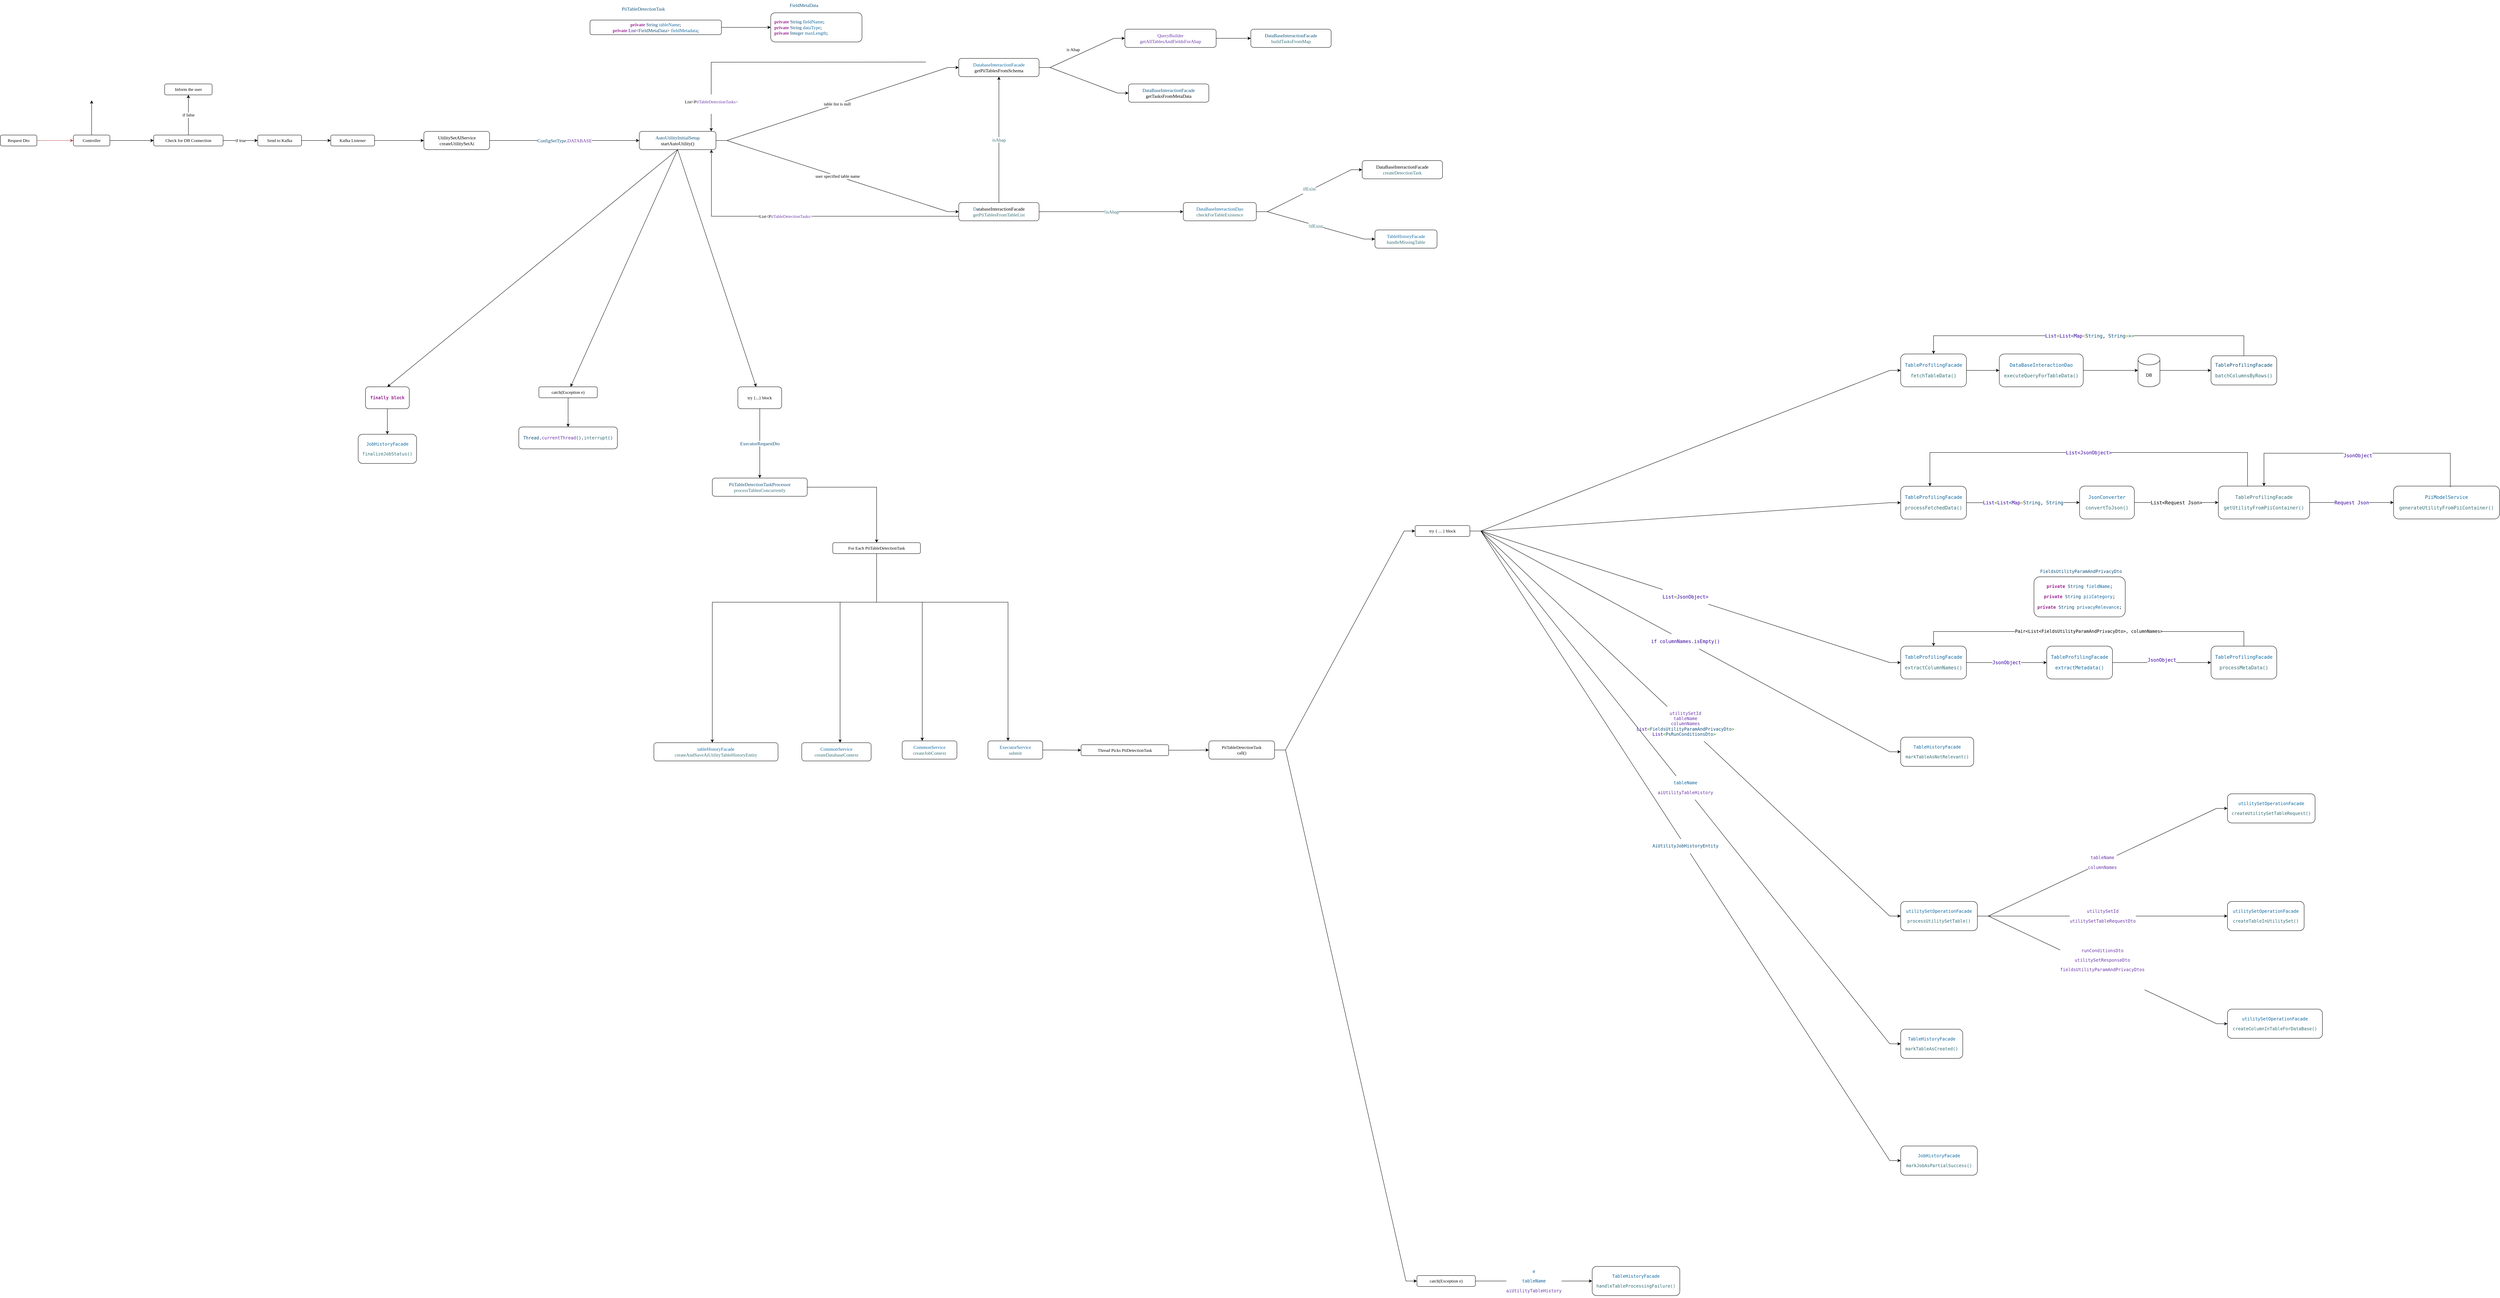 <mxfile version="27.2.0">
  <diagram name="Page-1" id="GJhOprODO8Aw0IhJP1b8">
    <mxGraphModel dx="6887" dy="3490" grid="1" gridSize="10" guides="1" tooltips="1" connect="1" arrows="1" fold="1" page="1" pageScale="1" pageWidth="9000" pageHeight="6000" math="0" shadow="0">
      <root>
        <mxCell id="0" />
        <mxCell id="1" parent="0" />
        <mxCell id="amK7Ajxims58cx469wdc-3" value="" style="edgeStyle=orthogonalEdgeStyle;rounded=1;orthogonalLoop=1;jettySize=auto;html=1;fillColor=#f8cecc;strokeColor=#b85450;curved=0;flowAnimation=0;shadow=0;fontColor=#000000;fontFamily=Lucida Console;" parent="1" source="amK7Ajxims58cx469wdc-1" target="amK7Ajxims58cx469wdc-2" edge="1">
          <mxGeometry relative="1" as="geometry" />
        </mxCell>
        <mxCell id="amK7Ajxims58cx469wdc-1" value="Request Dto" style="rounded=1;whiteSpace=wrap;html=1;fontFamily=Lucida Console;fontColor=#000000;" parent="1" vertex="1">
          <mxGeometry x="20" y="710" width="100" height="30" as="geometry" />
        </mxCell>
        <mxCell id="amK7Ajxims58cx469wdc-6" value="" style="edgeStyle=orthogonalEdgeStyle;rounded=0;orthogonalLoop=1;jettySize=auto;html=1;fontColor=#000000;fontFamily=Lucida Console;" parent="1" source="amK7Ajxims58cx469wdc-2" target="amK7Ajxims58cx469wdc-5" edge="1">
          <mxGeometry relative="1" as="geometry" />
        </mxCell>
        <mxCell id="amK7Ajxims58cx469wdc-7" value="" style="edgeStyle=orthogonalEdgeStyle;rounded=0;orthogonalLoop=1;jettySize=auto;html=1;fontColor=#000000;fontFamily=Lucida Console;" parent="1" source="amK7Ajxims58cx469wdc-2" target="amK7Ajxims58cx469wdc-5" edge="1">
          <mxGeometry relative="1" as="geometry" />
        </mxCell>
        <mxCell id="amK7Ajxims58cx469wdc-9" value="" style="edgeStyle=orthogonalEdgeStyle;rounded=0;orthogonalLoop=1;jettySize=auto;html=1;fontColor=#000000;fontFamily=Lucida Console;" parent="1" source="amK7Ajxims58cx469wdc-2" edge="1">
          <mxGeometry relative="1" as="geometry">
            <mxPoint x="270" y="615" as="targetPoint" />
          </mxGeometry>
        </mxCell>
        <mxCell id="amK7Ajxims58cx469wdc-2" value="Controller" style="whiteSpace=wrap;html=1;fontFamily=Lucida Console;rounded=1;fontColor=#000000;" parent="1" vertex="1">
          <mxGeometry x="220" y="710" width="100" height="30" as="geometry" />
        </mxCell>
        <mxCell id="amK7Ajxims58cx469wdc-11" value="&lt;font style=&quot;font-size: 12px;&quot;&gt;if true&lt;/font&gt;" style="edgeStyle=orthogonalEdgeStyle;rounded=0;orthogonalLoop=1;jettySize=auto;html=1;fontColor=#000000;fontFamily=Lucida Console;" parent="1" source="amK7Ajxims58cx469wdc-5" target="amK7Ajxims58cx469wdc-10" edge="1">
          <mxGeometry relative="1" as="geometry" />
        </mxCell>
        <mxCell id="amK7Ajxims58cx469wdc-13" value="&lt;font style=&quot;font-size: 12px;&quot;&gt;if false&lt;/font&gt;" style="edgeStyle=orthogonalEdgeStyle;rounded=0;orthogonalLoop=1;jettySize=auto;html=1;fontColor=#000000;fontFamily=Lucida Console;" parent="1" source="amK7Ajxims58cx469wdc-5" target="amK7Ajxims58cx469wdc-12" edge="1">
          <mxGeometry relative="1" as="geometry" />
        </mxCell>
        <mxCell id="amK7Ajxims58cx469wdc-5" value="Check for DB Connection" style="whiteSpace=wrap;html=1;fontFamily=Lucida Console;rounded=1;fontColor=#000000;" parent="1" vertex="1">
          <mxGeometry x="440" y="710" width="190" height="30" as="geometry" />
        </mxCell>
        <mxCell id="amK7Ajxims58cx469wdc-15" value="" style="edgeStyle=orthogonalEdgeStyle;rounded=0;orthogonalLoop=1;jettySize=auto;html=1;fontColor=#000000;fontFamily=Lucida Console;" parent="1" source="amK7Ajxims58cx469wdc-10" target="amK7Ajxims58cx469wdc-14" edge="1">
          <mxGeometry relative="1" as="geometry" />
        </mxCell>
        <mxCell id="amK7Ajxims58cx469wdc-10" value="Send to Kafka" style="whiteSpace=wrap;html=1;fontFamily=Lucida Console;rounded=1;fontColor=#000000;" parent="1" vertex="1">
          <mxGeometry x="725" y="710" width="120" height="30" as="geometry" />
        </mxCell>
        <mxCell id="amK7Ajxims58cx469wdc-12" value="Inform the user" style="whiteSpace=wrap;html=1;fontFamily=Lucida Console;rounded=1;fontColor=#000000;" parent="1" vertex="1">
          <mxGeometry x="470" y="570" width="130" height="30" as="geometry" />
        </mxCell>
        <mxCell id="amK7Ajxims58cx469wdc-17" value="" style="edgeStyle=orthogonalEdgeStyle;rounded=0;orthogonalLoop=1;jettySize=auto;html=1;fontColor=#000000;fontFamily=Lucida Console;" parent="1" source="amK7Ajxims58cx469wdc-14" target="amK7Ajxims58cx469wdc-16" edge="1">
          <mxGeometry relative="1" as="geometry" />
        </mxCell>
        <mxCell id="amK7Ajxims58cx469wdc-14" value="Kafka Listener" style="whiteSpace=wrap;html=1;fontFamily=Lucida Console;rounded=1;fontColor=#000000;" parent="1" vertex="1">
          <mxGeometry x="925" y="710" width="120" height="30" as="geometry" />
        </mxCell>
        <mxCell id="amK7Ajxims58cx469wdc-19" value="&lt;div style=&quot;background-color: rgb(255, 255, 255); color: rgb(0, 0, 0);&quot;&gt;&lt;div style=&quot;font-size: 9.8pt;&quot;&gt;&lt;span style=&quot;color: rgb(11, 79, 121);&quot;&gt;ConfigSetType&lt;/span&gt;.&lt;span style=&quot;color: rgb(108, 54, 169);&quot;&gt;DATABASE&lt;/span&gt;&lt;/div&gt;&lt;/div&gt;" style="edgeStyle=orthogonalEdgeStyle;rounded=0;orthogonalLoop=1;jettySize=auto;html=1;fontFamily=Lucida Console;" parent="1" source="amK7Ajxims58cx469wdc-16" target="amK7Ajxims58cx469wdc-18" edge="1">
          <mxGeometry relative="1" as="geometry" />
        </mxCell>
        <mxCell id="amK7Ajxims58cx469wdc-16" value="&lt;div style=&quot;background-color: rgb(255, 255, 255);&quot;&gt;&lt;div style=&quot;font-size: 9.8pt;&quot;&gt;&lt;span style=&quot;&quot;&gt;UtilitySetAIService&lt;br&gt;&lt;/span&gt;createUtilitySetAi&lt;/div&gt;&lt;/div&gt;" style="fontFamily=Lucida Console;rounded=1;html=1;spacing=4;fontColor=#000000;" parent="1" vertex="1">
          <mxGeometry x="1180" y="700" width="180" height="50" as="geometry" />
        </mxCell>
        <mxCell id="amK7Ajxims58cx469wdc-21" value="table list is null" style="edgeStyle=entityRelationEdgeStyle;rounded=0;orthogonalLoop=1;jettySize=auto;html=1;fontFamily=Lucida Console;fontSize=12;" parent="1" source="amK7Ajxims58cx469wdc-18" target="amK7Ajxims58cx469wdc-20" edge="1">
          <mxGeometry relative="1" as="geometry" />
        </mxCell>
        <mxCell id="amK7Ajxims58cx469wdc-25" value="user specified table name" style="edgeStyle=entityRelationEdgeStyle;rounded=0;orthogonalLoop=1;jettySize=auto;html=1;fontFamily=Lucida Console;fontSize=12;" parent="1" source="amK7Ajxims58cx469wdc-18" target="amK7Ajxims58cx469wdc-24" edge="1">
          <mxGeometry relative="1" as="geometry" />
        </mxCell>
        <mxCell id="amK7Ajxims58cx469wdc-51" value="&lt;div style=&quot;background-color:#ffffff;color:#000000&quot;&gt;&lt;div style=&quot;font-size: 9.8pt;&quot;&gt;&lt;span style=&quot;color:#0b4f79;&quot;&gt;ExecutorRequestDto&lt;/span&gt;&lt;/div&gt;&lt;/div&gt;" style="edgeStyle=orthogonalEdgeStyle;rounded=0;orthogonalLoop=1;jettySize=auto;html=1;fontFamily=Lucida Console;exitX=0.5;exitY=1;exitDx=0;exitDy=0;" parent="1" source="LzeKRFWDxI_c3MoV32VU-66" target="amK7Ajxims58cx469wdc-50" edge="1">
          <mxGeometry relative="1" as="geometry" />
        </mxCell>
        <mxCell id="LzeKRFWDxI_c3MoV32VU-67" value="" style="rounded=0;orthogonalLoop=1;jettySize=auto;html=1;exitX=0.5;exitY=1;exitDx=0;exitDy=0;" edge="1" parent="1" source="amK7Ajxims58cx469wdc-18" target="LzeKRFWDxI_c3MoV32VU-66">
          <mxGeometry relative="1" as="geometry" />
        </mxCell>
        <mxCell id="LzeKRFWDxI_c3MoV32VU-69" value="" style="rounded=0;orthogonalLoop=1;jettySize=auto;html=1;exitX=0.5;exitY=1;exitDx=0;exitDy=0;" edge="1" parent="1" source="amK7Ajxims58cx469wdc-18" target="LzeKRFWDxI_c3MoV32VU-68">
          <mxGeometry relative="1" as="geometry" />
        </mxCell>
        <mxCell id="LzeKRFWDxI_c3MoV32VU-73" value="" style="rounded=0;orthogonalLoop=1;jettySize=auto;html=1;exitX=0.5;exitY=1;exitDx=0;exitDy=0;entryX=0.5;entryY=0;entryDx=0;entryDy=0;" edge="1" parent="1" source="amK7Ajxims58cx469wdc-18" target="LzeKRFWDxI_c3MoV32VU-72">
          <mxGeometry relative="1" as="geometry" />
        </mxCell>
        <mxCell id="amK7Ajxims58cx469wdc-18" value="&lt;div style=&quot;background-color: rgb(255, 255, 255);&quot;&gt;&lt;div style=&quot;font-size: 9.8pt;&quot;&gt;&lt;span style=&quot;color: rgb(11, 79, 121);&quot;&gt;AutoUtilityInitialSetup&lt;/span&gt;&lt;/div&gt;&lt;div style=&quot;font-size: 9.8pt;&quot;&gt;startAutoUtility()&lt;/div&gt;&lt;/div&gt;" style="whiteSpace=wrap;html=1;fontFamily=Lucida Console;fontColor=#000000;rounded=1;spacing=4;" parent="1" vertex="1">
          <mxGeometry x="1770" y="700" width="210" height="50" as="geometry" />
        </mxCell>
        <mxCell id="amK7Ajxims58cx469wdc-27" value="" style="edgeStyle=entityRelationEdgeStyle;rounded=0;orthogonalLoop=1;jettySize=auto;html=1;fontFamily=Lucida Console;" parent="1" source="amK7Ajxims58cx469wdc-20" target="amK7Ajxims58cx469wdc-26" edge="1">
          <mxGeometry relative="1" as="geometry" />
        </mxCell>
        <mxCell id="amK7Ajxims58cx469wdc-28" value="is Abap" style="edgeLabel;html=1;align=center;verticalAlign=middle;resizable=0;points=[];fontSize=12;fontFamily=Lucida Console;" parent="amK7Ajxims58cx469wdc-27" vertex="1" connectable="0">
          <mxGeometry x="-0.529" y="-2" width="70" height="30" relative="1" as="geometry">
            <mxPoint y="-54" as="offset" />
          </mxGeometry>
        </mxCell>
        <mxCell id="amK7Ajxims58cx469wdc-31" value="" style="edgeStyle=entityRelationEdgeStyle;rounded=0;orthogonalLoop=1;jettySize=auto;html=1;fontFamily=Lucida Console;" parent="1" source="amK7Ajxims58cx469wdc-20" target="amK7Ajxims58cx469wdc-30" edge="1">
          <mxGeometry relative="1" as="geometry" />
        </mxCell>
        <mxCell id="amK7Ajxims58cx469wdc-20" value="&lt;div style=&quot;background-color: rgb(255, 255, 255);&quot;&gt;&lt;div style=&quot;font-size: 9.8pt;&quot;&gt;&lt;span style=&quot;color: rgb(15, 104, 160);&quot;&gt;DatabaseInteractionFacade&lt;/span&gt;&lt;/div&gt;&lt;div style=&quot;font-size: 9.8pt;&quot;&gt;getPiiTablesFromSchema&lt;/div&gt;&lt;/div&gt;" style="whiteSpace=wrap;html=1;fontFamily=Lucida Console;fontColor=#000000;rounded=1;spacing=4;align=center;horizontal=1;verticalAlign=middle;" parent="1" vertex="1">
          <mxGeometry x="2645" y="500" width="220" height="50" as="geometry" />
        </mxCell>
        <mxCell id="amK7Ajxims58cx469wdc-36" value="&lt;div style=&quot;background-color: rgb(255, 255, 255); color: rgb(0, 0, 0);&quot;&gt;&lt;div style=&quot;font-size: 9.8pt;&quot;&gt;&lt;span style=&quot;color: rgb(50, 109, 116);&quot;&gt;isAbap&lt;/span&gt;&lt;/div&gt;&lt;/div&gt;" style="edgeStyle=orthogonalEdgeStyle;rounded=0;orthogonalLoop=1;jettySize=auto;html=1;fontFamily=Lucida Console;" parent="1" source="amK7Ajxims58cx469wdc-24" target="amK7Ajxims58cx469wdc-20" edge="1">
          <mxGeometry relative="1" as="geometry" />
        </mxCell>
        <mxCell id="amK7Ajxims58cx469wdc-38" value="&lt;br&gt;&lt;div style=&quot;forced-color-adjust: none; color: rgb(0, 0, 0); font-style: normal; font-variant-ligatures: normal; font-variant-caps: normal; font-weight: 400; letter-spacing: normal; orphans: 2; text-align: center; text-indent: 0px; text-transform: none; widows: 2; word-spacing: 0px; -webkit-text-stroke-width: 0px; text-decoration-thickness: initial; text-decoration-style: initial; text-decoration-color: initial; font-size: 9.8pt;&quot;&gt;&lt;span style=&quot;forced-color-adjust: none; color: rgb(50, 109, 116);&quot;&gt;!isAbap&lt;/span&gt;&lt;/div&gt;&lt;div&gt;&lt;br&gt;&lt;/div&gt;" style="edgeStyle=orthogonalEdgeStyle;rounded=0;orthogonalLoop=1;jettySize=auto;html=1;fontFamily=Lucida Console;" parent="1" source="amK7Ajxims58cx469wdc-24" target="amK7Ajxims58cx469wdc-37" edge="1">
          <mxGeometry relative="1" as="geometry" />
        </mxCell>
        <mxCell id="amK7Ajxims58cx469wdc-24" value="&lt;div style=&quot;background-color: rgb(255, 255, 255);&quot;&gt;&lt;div style=&quot;font-size: 9.8pt;&quot;&gt;&lt;span style=&quot;color: rgb(15, 104, 160);&quot;&gt;D&lt;/span&gt;atabaseInteractionFacade&lt;/div&gt;&lt;div style=&quot;font-size: 9.8pt;&quot;&gt;&lt;span style=&quot;color: rgb(50, 109, 116);&quot;&gt;getPiiTablesFromTableList&lt;/span&gt;&lt;/div&gt;&lt;/div&gt;" style="whiteSpace=wrap;html=1;fontFamily=Lucida Console;fontColor=#000000;rounded=1;spacing=4;" parent="1" vertex="1">
          <mxGeometry x="2645" y="895" width="220" height="50" as="geometry" />
        </mxCell>
        <mxCell id="amK7Ajxims58cx469wdc-33" value="" style="edgeStyle=orthogonalEdgeStyle;rounded=0;orthogonalLoop=1;jettySize=auto;html=1;fontFamily=Lucida Console;" parent="1" source="amK7Ajxims58cx469wdc-26" target="amK7Ajxims58cx469wdc-32" edge="1">
          <mxGeometry relative="1" as="geometry" />
        </mxCell>
        <mxCell id="amK7Ajxims58cx469wdc-26" value="&lt;div style=&quot;background-color: rgb(255, 255, 255);&quot;&gt;&lt;div style=&quot;font-size: 9.8pt;&quot;&gt;&lt;span style=&quot;color: rgb(108, 54, 169);&quot;&gt;QueryBuilder&lt;/span&gt;&lt;/div&gt;&lt;div style=&quot;font-size: 9.8pt;&quot;&gt;&lt;span style=&quot;color: rgb(108, 54, 169);&quot;&gt;getAllTablesAndFieldsForAbap&lt;/span&gt;&lt;/div&gt;&lt;/div&gt;" style="whiteSpace=wrap;html=1;fontFamily=Lucida Console;fontColor=#000000;rounded=1;spacing=4;" parent="1" vertex="1">
          <mxGeometry x="3100" y="420" width="250" height="50" as="geometry" />
        </mxCell>
        <mxCell id="amK7Ajxims58cx469wdc-30" value="&lt;div style=&quot;background-color: rgb(255, 255, 255);&quot;&gt;&lt;div style=&quot;font-size: 9.8pt;&quot;&gt;&lt;span style=&quot;color: rgb(15, 104, 160);&quot;&gt;&lt;div style=&quot;color: rgb(0, 0, 0);&quot;&gt;&lt;div style=&quot;font-size: 9.8pt;&quot;&gt;&lt;span style=&quot;color: rgb(11, 79, 121);&quot;&gt;DataBaseInteractionFacade&lt;/span&gt;&lt;/div&gt;&lt;div style=&quot;font-size: 9.8pt;&quot;&gt;getTasksFromMetaData&lt;/div&gt;&lt;/div&gt;&lt;/span&gt;&lt;/div&gt;&lt;/div&gt;" style="whiteSpace=wrap;html=1;fontFamily=Lucida Console;fontColor=#000000;rounded=1;spacing=4;horizontal=1;" parent="1" vertex="1">
          <mxGeometry x="3110" y="570" width="220" height="50" as="geometry" />
        </mxCell>
        <mxCell id="amK7Ajxims58cx469wdc-32" value="&lt;div style=&quot;background-color: rgb(255, 255, 255); color: rgb(0, 0, 0);&quot;&gt;&lt;div style=&quot;font-size: 9.8pt;&quot;&gt;&lt;span style=&quot;color: rgb(50, 109, 116);&quot;&gt;&lt;div style=&quot;color: rgb(0, 0, 0); font-size: 9.8pt;&quot;&gt;&lt;span style=&quot;color: rgb(11, 79, 121);&quot;&gt;DataBaseInteractionFacade&lt;/span&gt;&lt;/div&gt;&lt;/span&gt;&lt;/div&gt;&lt;div style=&quot;font-size: 9.8pt;&quot;&gt;&lt;span style=&quot;color: rgb(50, 109, 116);&quot;&gt;buildTasksFromMap&lt;/span&gt;&lt;/div&gt;&lt;/div&gt;" style="whiteSpace=wrap;html=1;fontFamily=Lucida Console;fontColor=#000000;rounded=1;spacing=4;" parent="1" vertex="1">
          <mxGeometry x="3445" y="420" width="220" height="50" as="geometry" />
        </mxCell>
        <mxCell id="amK7Ajxims58cx469wdc-42" value="&lt;br&gt;&lt;div style=&quot;forced-color-adjust: none; color: rgb(0, 0, 0); font-style: normal; font-variant-ligatures: normal; font-variant-caps: normal; font-weight: 400; letter-spacing: normal; orphans: 2; text-align: center; text-indent: 0px; text-transform: none; widows: 2; word-spacing: 0px; -webkit-text-stroke-width: 0px; text-decoration-thickness: initial; text-decoration-style: initial; text-decoration-color: initial; font-size: 9.8pt;&quot;&gt;&lt;span style=&quot;forced-color-adjust: none; color: rgb(50, 109, 116);&quot;&gt;&lt;br class=&quot;Apple-interchange-newline&quot;&gt;ifExist&lt;/span&gt;&lt;/div&gt;&lt;div style=&quot;forced-color-adjust: none;&quot;&gt;&lt;br style=&quot;forced-color-adjust: none; color: rgb(0, 0, 0); font-size: 11px; font-style: normal; font-variant-ligatures: normal; font-variant-caps: normal; font-weight: 400; letter-spacing: normal; orphans: 2; text-align: center; text-indent: 0px; text-transform: none; widows: 2; word-spacing: 0px; -webkit-text-stroke-width: 0px; white-space: nowrap; background-color: rgb(255, 255, 255); text-decoration-thickness: initial; text-decoration-style: initial; text-decoration-color: initial;&quot;&gt;&lt;br&gt;&lt;br&gt;&lt;/div&gt;" style="edgeStyle=entityRelationEdgeStyle;rounded=0;orthogonalLoop=1;jettySize=auto;html=1;fontFamily=Lucida Console;" parent="1" source="amK7Ajxims58cx469wdc-37" target="amK7Ajxims58cx469wdc-41" edge="1">
          <mxGeometry relative="1" as="geometry" />
        </mxCell>
        <mxCell id="amK7Ajxims58cx469wdc-44" value="&lt;br&gt;&lt;div style=&quot;forced-color-adjust: none; color: rgb(0, 0, 0); font-style: normal; font-variant-ligatures: normal; font-variant-caps: normal; font-weight: 400; letter-spacing: normal; orphans: 2; text-align: center; text-indent: 0px; text-transform: none; widows: 2; word-spacing: 0px; -webkit-text-stroke-width: 0px; text-decoration-thickness: initial; text-decoration-style: initial; text-decoration-color: initial; font-size: 9.8pt;&quot;&gt;&lt;span style=&quot;forced-color-adjust: none; color: rgb(50, 109, 116);&quot;&gt;&lt;br class=&quot;Apple-interchange-newline&quot;&gt;&lt;br class=&quot;Apple-interchange-newline&quot; style=&quot;forced-color-adjust: none;&quot;&gt;!ifExist&lt;/span&gt;&lt;/div&gt;&lt;div style=&quot;forced-color-adjust: none; color: rgb(0, 0, 0); font-size: 11px; font-style: normal; font-variant-ligatures: normal; font-variant-caps: normal; font-weight: 400; letter-spacing: normal; orphans: 2; text-align: center; text-indent: 0px; text-transform: none; widows: 2; word-spacing: 0px; -webkit-text-stroke-width: 0px; white-space: nowrap; text-decoration-thickness: initial; text-decoration-style: initial; text-decoration-color: initial;&quot;&gt;&lt;br style=&quot;forced-color-adjust: none; color: rgb(0, 0, 0); font-size: 11px; font-style: normal; font-variant-ligatures: normal; font-variant-caps: normal; font-weight: 400; letter-spacing: normal; orphans: 2; text-align: center; text-indent: 0px; text-transform: none; widows: 2; word-spacing: 0px; -webkit-text-stroke-width: 0px; white-space: nowrap; background-color: rgb(255, 255, 255); text-decoration-thickness: initial; text-decoration-style: initial; text-decoration-color: initial;&quot;&gt;&lt;br style=&quot;forced-color-adjust: none;&quot;&gt;&lt;/div&gt;&lt;div&gt;&lt;br&gt;&lt;/div&gt;" style="edgeStyle=entityRelationEdgeStyle;rounded=0;orthogonalLoop=1;jettySize=auto;html=1;fontFamily=Lucida Console;" parent="1" source="amK7Ajxims58cx469wdc-37" target="amK7Ajxims58cx469wdc-43" edge="1">
          <mxGeometry relative="1" as="geometry" />
        </mxCell>
        <mxCell id="amK7Ajxims58cx469wdc-37" value="&lt;div style=&quot;background-color: rgb(255, 255, 255);&quot;&gt;&lt;div style=&quot;font-size: 9.8pt;&quot;&gt;&lt;span style=&quot;color: rgb(15, 104, 160);&quot;&gt;DataBaseInteractionDao&lt;/span&gt;&lt;/div&gt;&lt;div style=&quot;font-size: 9.8pt;&quot;&gt;&lt;span style=&quot;color: rgb(50, 109, 116);&quot;&gt;checkForTableExistence&lt;/span&gt;&lt;/div&gt;&lt;/div&gt;" style="whiteSpace=wrap;html=1;fontFamily=Lucida Console;fontColor=#000000;rounded=1;spacing=4;" parent="1" vertex="1">
          <mxGeometry x="3260" y="895" width="200" height="50" as="geometry" />
        </mxCell>
        <mxCell id="amK7Ajxims58cx469wdc-41" value="&lt;div style=&quot;background-color: rgb(255, 255, 255);&quot;&gt;&lt;div style=&quot;font-size: 9.8pt;&quot;&gt;DataBaseInteractionFacade&lt;/div&gt;&lt;div style=&quot;font-size: 9.8pt;&quot;&gt;&lt;span style=&quot;color:#326d74;&quot;&gt;createDetectionTask&lt;/span&gt;&lt;/div&gt;&lt;/div&gt;" style="whiteSpace=wrap;html=1;fontFamily=Lucida Console;fontColor=#000000;rounded=1;spacing=4;" parent="1" vertex="1">
          <mxGeometry x="3750" y="780" width="220" height="50" as="geometry" />
        </mxCell>
        <mxCell id="amK7Ajxims58cx469wdc-43" value="&lt;div style=&quot;background-color: rgb(255, 255, 255);&quot;&gt;&lt;div style=&quot;font-size: 9.8pt;&quot;&gt;&lt;div&gt;&lt;div style=&quot;font-size: 9.8pt;&quot;&gt;&lt;span style=&quot;color:#0f68a0;&quot;&gt;TableHistoryFacade&lt;/span&gt;&lt;/div&gt;&lt;/div&gt;&lt;/div&gt;&lt;div style=&quot;font-size: 9.8pt;&quot;&gt;&lt;span style=&quot;color:#326d74;&quot;&gt;handleMissingTable&lt;/span&gt;&lt;/div&gt;&lt;/div&gt;" style="whiteSpace=wrap;html=1;fontFamily=Lucida Console;fontColor=#000000;rounded=1;spacing=4;" parent="1" vertex="1">
          <mxGeometry x="3785" y="970" width="170" height="50" as="geometry" />
        </mxCell>
        <mxCell id="amK7Ajxims58cx469wdc-47" value="&#xa;&lt;span style=&quot;color: rgb(0, 0, 0); font-size: 12px; font-style: normal; font-variant-ligatures: normal; font-variant-caps: normal; font-weight: 400; letter-spacing: normal; orphans: 2; text-align: center; text-indent: 0px; text-transform: none; widows: 2; word-spacing: 0px; -webkit-text-stroke-width: 0px; white-space: nowrap; background-color: rgb(255, 255, 255); text-decoration-thickness: initial; text-decoration-style: initial; text-decoration-color: initial; float: none; display: inline !important;&quot;&gt;List&amp;lt;P&lt;/span&gt;&lt;span data-mx-given-colors=&quot;{&amp;quot;color&amp;quot;:&amp;quot;rgb(108, 54, 169)&amp;quot;}&quot; style=&quot;forced-color-adjust: none; font-size: 12px; font-style: normal; font-variant-ligatures: normal; font-variant-caps: normal; font-weight: 400; letter-spacing: normal; orphans: 2; text-align: center; text-indent: 0px; text-transform: none; widows: 2; word-spacing: 0px; -webkit-text-stroke-width: 0px; white-space: nowrap; text-decoration-thickness: initial; text-decoration-style: initial; text-decoration-color: initial; color: light-dark(rgb(108, 54, 169), rgb(204, 157, 255)); background-color: rgb(255, 255, 255);&quot;&gt;iiTableDetectionTasks&amp;gt;&lt;/span&gt;&#xa;&#xa;" style="endArrow=classic;html=1;rounded=0;edgeStyle=orthogonalEdgeStyle;exitX=0.007;exitY=0.058;exitDx=0;exitDy=0;exitPerimeter=0;entryX=0.938;entryY=-0.006;entryDx=0;entryDy=0;entryPerimeter=0;fontFamily=Lucida Console;" parent="1" target="amK7Ajxims58cx469wdc-18" edge="1">
          <mxGeometry x="0.808" width="50" height="50" relative="1" as="geometry">
            <mxPoint x="2555" y="510" as="sourcePoint" />
            <mxPoint x="2007.2" y="591.52" as="targetPoint" />
            <mxPoint as="offset" />
          </mxGeometry>
        </mxCell>
        <mxCell id="amK7Ajxims58cx469wdc-48" value="&lt;span style=&quot;forced-color-adjust: none; color: rgb(0, 0, 0); font-style: normal; font-variant-ligatures: normal; font-variant-caps: normal; font-weight: 400; letter-spacing: normal; orphans: 2; text-align: center; text-indent: 0px; text-transform: none; widows: 2; word-spacing: 0px; -webkit-text-stroke-width: 0px; white-space: nowrap; background-color: rgb(255, 255, 255); text-decoration-thickness: initial; text-decoration-style: initial; text-decoration-color: initial; font-size: 12px; float: none; display: inline !important;&quot;&gt;List&amp;lt;P&lt;/span&gt;&lt;span style=&quot;forced-color-adjust: none; font-style: normal; font-variant-ligatures: normal; font-variant-caps: normal; font-weight: 400; letter-spacing: normal; orphans: 2; text-align: center; text-indent: 0px; text-transform: none; widows: 2; word-spacing: 0px; -webkit-text-stroke-width: 0px; white-space: nowrap; background-color: rgb(255, 255, 255); text-decoration-thickness: initial; text-decoration-style: initial; text-decoration-color: initial; font-size: 12px; color: light-dark(rgb(108, 54, 169), rgb(204, 157, 255));&quot;&gt;iiTableDetectionTasks&amp;gt;&lt;/span&gt;" style="endArrow=classic;html=1;rounded=0;edgeStyle=orthogonalEdgeStyle;entryX=0.941;entryY=1;entryDx=0;entryDy=0;entryPerimeter=0;exitX=0;exitY=0.75;exitDx=0;exitDy=0;fontFamily=Lucida Console;" parent="1" source="amK7Ajxims58cx469wdc-24" target="amK7Ajxims58cx469wdc-18" edge="1">
          <mxGeometry x="0.104" width="50" height="50" relative="1" as="geometry">
            <mxPoint x="2190" y="880" as="sourcePoint" />
            <mxPoint x="2240" y="830" as="targetPoint" />
            <mxPoint as="offset" />
          </mxGeometry>
        </mxCell>
        <mxCell id="1HooZBelikX92kUnRuxz-2" value="" style="edgeStyle=orthogonalEdgeStyle;rounded=0;orthogonalLoop=1;jettySize=auto;html=1;fontFamily=Lucida Console;" parent="1" source="amK7Ajxims58cx469wdc-50" target="1HooZBelikX92kUnRuxz-1" edge="1">
          <mxGeometry relative="1" as="geometry" />
        </mxCell>
        <mxCell id="amK7Ajxims58cx469wdc-50" value="&lt;div style=&quot;background-color: rgb(255, 255, 255);&quot;&gt;&lt;div style=&quot;font-size: 9.8pt;&quot;&gt;&lt;div&gt;&lt;div style=&quot;font-size: 9.8pt;&quot;&gt;&lt;span style=&quot;color:#0b4f79;&quot;&gt;PiiTableDetectionTaskProcessor&lt;/span&gt;&lt;/div&gt;&lt;/div&gt;&lt;/div&gt;&lt;div style=&quot;font-size: 9.8pt;&quot;&gt;&lt;span style=&quot;color: rgb(50, 109, 116);&quot;&gt;processTablesConcurrently&lt;/span&gt;&lt;/div&gt;&lt;/div&gt;" style="whiteSpace=wrap;html=1;fontFamily=Lucida Console;fontColor=#000000;rounded=1;spacing=4;" parent="1" vertex="1">
          <mxGeometry x="1970" y="1649.89" width="260" height="50" as="geometry" />
        </mxCell>
        <mxCell id="1HooZBelikX92kUnRuxz-4" value="" style="edgeStyle=orthogonalEdgeStyle;rounded=0;orthogonalLoop=1;jettySize=auto;html=1;exitX=0.5;exitY=1;exitDx=0;exitDy=0;fontFamily=Lucida Console;" parent="1" source="1HooZBelikX92kUnRuxz-1" target="1HooZBelikX92kUnRuxz-3" edge="1">
          <mxGeometry relative="1" as="geometry">
            <Array as="points">
              <mxPoint x="2420" y="1990" />
              <mxPoint x="2780" y="1990" />
            </Array>
          </mxGeometry>
        </mxCell>
        <mxCell id="1HooZBelikX92kUnRuxz-6" value="" style="edgeStyle=orthogonalEdgeStyle;rounded=0;orthogonalLoop=1;jettySize=auto;html=1;fontFamily=Lucida Console;" parent="1" source="1HooZBelikX92kUnRuxz-1" target="1HooZBelikX92kUnRuxz-5" edge="1">
          <mxGeometry relative="1" as="geometry">
            <Array as="points">
              <mxPoint x="2420" y="1990" />
              <mxPoint x="2545" y="1990" />
            </Array>
          </mxGeometry>
        </mxCell>
        <mxCell id="1HooZBelikX92kUnRuxz-7" value="" style="edgeStyle=orthogonalEdgeStyle;rounded=0;orthogonalLoop=1;jettySize=auto;html=1;fontFamily=Lucida Console;" parent="1" source="1HooZBelikX92kUnRuxz-1" target="1HooZBelikX92kUnRuxz-5" edge="1">
          <mxGeometry relative="1" as="geometry">
            <Array as="points">
              <mxPoint x="2420" y="1990" />
              <mxPoint x="2545" y="1990" />
            </Array>
          </mxGeometry>
        </mxCell>
        <mxCell id="1HooZBelikX92kUnRuxz-9" value="" style="edgeStyle=orthogonalEdgeStyle;rounded=0;orthogonalLoop=1;jettySize=auto;html=1;fontFamily=Lucida Console;" parent="1" source="1HooZBelikX92kUnRuxz-1" target="1HooZBelikX92kUnRuxz-8" edge="1">
          <mxGeometry relative="1" as="geometry">
            <Array as="points">
              <mxPoint x="2420" y="1990" />
              <mxPoint x="2320" y="1990" />
            </Array>
          </mxGeometry>
        </mxCell>
        <mxCell id="1HooZBelikX92kUnRuxz-11" value="" style="edgeStyle=orthogonalEdgeStyle;rounded=0;orthogonalLoop=1;jettySize=auto;html=1;fontFamily=Lucida Console;" parent="1" source="1HooZBelikX92kUnRuxz-1" target="1HooZBelikX92kUnRuxz-10" edge="1">
          <mxGeometry relative="1" as="geometry">
            <Array as="points">
              <mxPoint x="2420" y="1990" />
              <mxPoint x="1970" y="1990" />
            </Array>
          </mxGeometry>
        </mxCell>
        <mxCell id="1HooZBelikX92kUnRuxz-1" value="For Each PiiTableDetectionTask" style="whiteSpace=wrap;html=1;fontFamily=Lucida Console;fontColor=#000000;rounded=1;spacing=4;" parent="1" vertex="1">
          <mxGeometry x="2300" y="1826.89" width="240" height="30" as="geometry" />
        </mxCell>
        <mxCell id="1HooZBelikX92kUnRuxz-16" value="" style="edgeStyle=orthogonalEdgeStyle;rounded=0;orthogonalLoop=1;jettySize=auto;html=1;fontFamily=Lucida Console;" parent="1" source="1HooZBelikX92kUnRuxz-3" target="1HooZBelikX92kUnRuxz-15" edge="1">
          <mxGeometry relative="1" as="geometry" />
        </mxCell>
        <mxCell id="1HooZBelikX92kUnRuxz-3" value="&lt;div style=&quot;background-color: rgb(255, 255, 255);&quot;&gt;&lt;div style=&quot;font-size: 9.8pt;&quot;&gt;&lt;span style=&quot;color:#0f68a0;&quot;&gt;ExecutorService&lt;br&gt;&lt;/span&gt;&lt;div&gt;&lt;div style=&quot;font-size: 9.8pt;&quot;&gt;&lt;span style=&quot;color:#326d74;&quot;&gt;submit&lt;/span&gt;&lt;/div&gt;&lt;/div&gt;&lt;span style=&quot;color:#0f68a0;&quot;&gt;&lt;/span&gt;&lt;/div&gt;&lt;/div&gt;" style="whiteSpace=wrap;html=1;fontFamily=Lucida Console;fontColor=#000000;rounded=1;spacing=4;" parent="1" vertex="1">
          <mxGeometry x="2725" y="2370" width="150" height="50" as="geometry" />
        </mxCell>
        <mxCell id="1HooZBelikX92kUnRuxz-5" value="&lt;div style=&quot;background-color: rgb(255, 255, 255);&quot;&gt;&lt;div style=&quot;font-size: 9.8pt;&quot;&gt;&lt;span style=&quot;color:#0f68a0;&quot;&gt;CommonService&lt;/span&gt;&lt;/div&gt;&lt;div style=&quot;font-size: 9.8pt;&quot;&gt;&lt;span style=&quot;color:#326d74;&quot;&gt;createJobContext&lt;/span&gt;&lt;/div&gt;&lt;/div&gt;" style="whiteSpace=wrap;html=1;fontFamily=Lucida Console;fontColor=#000000;rounded=1;spacing=4;" parent="1" vertex="1">
          <mxGeometry x="2490" y="2370" width="150" height="50" as="geometry" />
        </mxCell>
        <mxCell id="1HooZBelikX92kUnRuxz-8" value="&lt;div style=&quot;background-color: rgb(255, 255, 255);&quot;&gt;&lt;div style=&quot;font-size: 9.8pt;&quot;&gt;&lt;span style=&quot;color:#0f68a0;&quot;&gt;CommonService&lt;/span&gt;&lt;/div&gt;&lt;div style=&quot;font-size: 9.8pt;&quot;&gt;&lt;span style=&quot;color:#326d74;&quot;&gt;createDatabaseContext&lt;/span&gt;&lt;/div&gt;&lt;/div&gt;" style="whiteSpace=wrap;html=1;fontFamily=Lucida Console;fontColor=#000000;rounded=1;spacing=4;" parent="1" vertex="1">
          <mxGeometry x="2215" y="2375" width="190" height="50" as="geometry" />
        </mxCell>
        <mxCell id="1HooZBelikX92kUnRuxz-10" value="&lt;div style=&quot;background-color: rgb(255, 255, 255);&quot;&gt;&lt;div style=&quot;font-size: 9.8pt;&quot;&gt;&lt;span style=&quot;color:#0f68a0;&quot;&gt;tableHistoryFacade&lt;/span&gt;&lt;/div&gt;&lt;div style=&quot;font-size: 9.8pt;&quot;&gt;&lt;span style=&quot;color:#326d74;&quot;&gt;createAndSaveAiUtilityTableHistoryEntity&lt;/span&gt;&lt;/div&gt;&lt;/div&gt;" style="whiteSpace=wrap;html=1;fontFamily=Lucida Console;fontColor=#000000;rounded=1;spacing=4;" parent="1" vertex="1">
          <mxGeometry x="1810" y="2375" width="340" height="50" as="geometry" />
        </mxCell>
        <mxCell id="1HooZBelikX92kUnRuxz-18" value="" style="edgeStyle=orthogonalEdgeStyle;rounded=0;orthogonalLoop=1;jettySize=auto;html=1;fontFamily=Lucida Console;" parent="1" source="1HooZBelikX92kUnRuxz-15" target="1HooZBelikX92kUnRuxz-17" edge="1">
          <mxGeometry relative="1" as="geometry" />
        </mxCell>
        <mxCell id="1HooZBelikX92kUnRuxz-15" value="Thread Picks PiiDetectionTask" style="whiteSpace=wrap;html=1;fontFamily=Lucida Console;fontColor=#000000;rounded=1;spacing=4;" parent="1" vertex="1">
          <mxGeometry x="2980" y="2380.5" width="240" height="30" as="geometry" />
        </mxCell>
        <mxCell id="LzeKRFWDxI_c3MoV32VU-2" value="" style="edgeStyle=entityRelationEdgeStyle;rounded=0;orthogonalLoop=1;jettySize=auto;html=1;exitX=1;exitY=0.5;exitDx=0;exitDy=0;" edge="1" parent="1" source="LzeKRFWDxI_c3MoV32VU-58" target="LzeKRFWDxI_c3MoV32VU-1">
          <mxGeometry relative="1" as="geometry" />
        </mxCell>
        <mxCell id="LzeKRFWDxI_c3MoV32VU-17" value="" style="edgeStyle=entityRelationEdgeStyle;rounded=0;orthogonalLoop=1;jettySize=auto;html=1;exitX=1;exitY=0.5;exitDx=0;exitDy=0;" edge="1" parent="1" source="LzeKRFWDxI_c3MoV32VU-58" target="LzeKRFWDxI_c3MoV32VU-16">
          <mxGeometry relative="1" as="geometry" />
        </mxCell>
        <mxCell id="LzeKRFWDxI_c3MoV32VU-29" value="&lt;pre style=&quot;forced-color-adjust: none; font-style: normal; font-variant-ligatures: normal; font-variant-caps: normal; font-weight: 400; letter-spacing: normal; orphans: 2; text-align: center; text-indent: 0px; text-transform: none; widows: 2; word-spacing: 0px; -webkit-text-stroke-width: 0px; text-decoration-thickness: initial; text-decoration-style: initial; text-decoration-color: initial; font-family: Monaco, monospace; font-size: 9.8pt; color: rgb(0, 0, 0);&quot;&gt;&lt;span style=&quot;color: rgb(57, 0, 160); forced-color-adjust: none;&quot;&gt;List&lt;/span&gt;&lt;span style=&quot;color: rgb(63, 145, 1); forced-color-adjust: none;&quot;&gt;&amp;lt;&lt;/span&gt;&lt;span style=&quot;forced-color-adjust: none; color: rgb(63, 145, 1);&quot;&gt;&lt;font color=&quot;#3900a0&quot;&gt;JsonObject&amp;gt;&lt;/font&gt;&lt;/span&gt;&lt;/pre&gt;" style="edgeStyle=entityRelationEdgeStyle;rounded=0;orthogonalLoop=1;jettySize=auto;html=1;exitX=1;exitY=0.5;exitDx=0;exitDy=0;" edge="1" parent="1" source="LzeKRFWDxI_c3MoV32VU-58" target="LzeKRFWDxI_c3MoV32VU-28">
          <mxGeometry relative="1" as="geometry" />
        </mxCell>
        <mxCell id="LzeKRFWDxI_c3MoV32VU-39" value="&lt;pre style=&quot;forced-color-adjust: none; color: rgb(0, 0, 0); font-style: normal; font-variant-ligatures: normal; font-variant-caps: normal; font-weight: 400; letter-spacing: normal; orphans: 2; text-align: center; text-indent: 0px; text-transform: none; widows: 2; word-spacing: 0px; -webkit-text-stroke-width: 0px; text-decoration-thickness: initial; text-decoration-style: initial; text-decoration-color: initial; font-family: Monaco, monospace; font-size: 9.8pt;&quot;&gt;&lt;span style=&quot;forced-color-adjust: none; color: rgb(63, 145, 1);&quot;&gt;&lt;font style=&quot;forced-color-adjust: none;&quot; color=&quot;#3900a0&quot;&gt;if columnNames.isEmpty()&lt;/font&gt;&lt;/span&gt;&lt;/pre&gt;" style="edgeStyle=entityRelationEdgeStyle;rounded=0;orthogonalLoop=1;jettySize=auto;html=1;exitX=1;exitY=0.5;exitDx=0;exitDy=0;" edge="1" parent="1" source="LzeKRFWDxI_c3MoV32VU-58" target="LzeKRFWDxI_c3MoV32VU-38">
          <mxGeometry relative="1" as="geometry" />
        </mxCell>
        <mxCell id="LzeKRFWDxI_c3MoV32VU-41" value="&lt;div style=&quot;background-color: rgb(255, 255, 255); color: rgb(0, 0, 0);&quot;&gt;&lt;pre style=&quot;font-family:&#39;Monaco&#39;,monospace;font-size:9.0pt;&quot;&gt;&lt;span style=&quot;color: rgb(108, 54, 169);&quot;&gt;utilitySetId&lt;/span&gt;&lt;br&gt;&lt;span style=&quot;color: rgb(108, 54, 169);&quot;&gt;tableName&lt;/span&gt;&lt;br&gt;&lt;span style=&quot;color: rgb(108, 54, 169);&quot;&gt;columnNames&lt;/span&gt;&lt;br&gt;&lt;span style=&quot;color: rgb(57, 0, 160);&quot;&gt;List&lt;/span&gt;&lt;span style=&quot;color: rgb(63, 145, 1);&quot;&gt;&amp;lt;&lt;/span&gt;&lt;span style=&quot;color: rgb(11, 79, 121);&quot;&gt;FieldsUtilityParamAndPrivacyDto&lt;/span&gt;&lt;span style=&quot;color: rgb(63, 145, 1);&quot;&gt;&amp;gt;&lt;/span&gt;&lt;br&gt;&lt;span style=&quot;color: rgb(57, 0, 160);&quot;&gt;List&lt;/span&gt;&lt;span style=&quot;color: rgb(63, 145, 1);&quot;&gt;&amp;lt;&lt;/span&gt;&lt;span style=&quot;color: rgb(11, 79, 121);&quot;&gt;PsRunConditionsDto&lt;/span&gt;&lt;span style=&quot;color: rgb(63, 145, 1);&quot;&gt;&amp;gt; &lt;/span&gt;&lt;/pre&gt;&lt;/div&gt;" style="edgeStyle=entityRelationEdgeStyle;rounded=0;orthogonalLoop=1;jettySize=auto;html=1;exitX=1;exitY=0.5;exitDx=0;exitDy=0;" edge="1" parent="1" source="LzeKRFWDxI_c3MoV32VU-58" target="LzeKRFWDxI_c3MoV32VU-40">
          <mxGeometry relative="1" as="geometry" />
        </mxCell>
        <mxCell id="LzeKRFWDxI_c3MoV32VU-55" value="&lt;div style=&quot;background-color: rgb(255, 255, 255); color: rgb(0, 0, 0);&quot;&gt;&lt;pre style=&quot;font-family:&#39;Monaco&#39;,monospace;font-size:9.0pt;&quot;&gt;&lt;span style=&quot;color: rgb(108, 54, 169);&quot;&gt;&lt;pre style=&quot;color: rgb(0, 0, 0); font-family: Monaco, monospace; font-size: 9pt;&quot;&gt;&lt;span style=&quot;color: rgb(15, 104, 160);&quot;&gt;tableName&lt;/span&gt;&lt;/pre&gt;&lt;/span&gt;&lt;/pre&gt;&lt;pre style=&quot;font-family:&#39;Monaco&#39;,monospace;font-size:9.0pt;&quot;&gt;&lt;span style=&quot;color: rgb(108, 54, 169);&quot;&gt;aiUtilityTableHistory&lt;/span&gt;&lt;/pre&gt;&lt;/div&gt;" style="edgeStyle=entityRelationEdgeStyle;rounded=0;orthogonalLoop=1;jettySize=auto;html=1;exitX=1;exitY=0.5;exitDx=0;exitDy=0;" edge="1" parent="1" source="LzeKRFWDxI_c3MoV32VU-58" target="LzeKRFWDxI_c3MoV32VU-54">
          <mxGeometry relative="1" as="geometry" />
        </mxCell>
        <mxCell id="LzeKRFWDxI_c3MoV32VU-57" value="&lt;div style=&quot;background-color:#ffffff;color:#000000&quot;&gt;&lt;pre style=&quot;font-family:&#39;Monaco&#39;,monospace;font-size:9.0pt;&quot;&gt;&lt;span style=&quot;color:#0b4f79;&quot;&gt;AiUtilityJobHistoryEntity&lt;/span&gt;&lt;/pre&gt;&lt;/div&gt;" style="edgeStyle=entityRelationEdgeStyle;rounded=0;orthogonalLoop=1;jettySize=auto;html=1;exitX=1;exitY=0.5;exitDx=0;exitDy=0;entryX=0;entryY=0.5;entryDx=0;entryDy=0;" edge="1" parent="1" source="LzeKRFWDxI_c3MoV32VU-58" target="LzeKRFWDxI_c3MoV32VU-56">
          <mxGeometry relative="1" as="geometry">
            <mxPoint x="3910" y="1710" as="sourcePoint" />
            <mxPoint x="5140" y="3510" as="targetPoint" />
          </mxGeometry>
        </mxCell>
        <mxCell id="LzeKRFWDxI_c3MoV32VU-59" value="" style="edgeStyle=entityRelationEdgeStyle;rounded=0;orthogonalLoop=1;jettySize=auto;html=1;" edge="1" parent="1" source="1HooZBelikX92kUnRuxz-17" target="LzeKRFWDxI_c3MoV32VU-58">
          <mxGeometry relative="1" as="geometry" />
        </mxCell>
        <mxCell id="LzeKRFWDxI_c3MoV32VU-61" value="" style="edgeStyle=entityRelationEdgeStyle;rounded=0;orthogonalLoop=1;jettySize=auto;html=1;" edge="1" parent="1" source="1HooZBelikX92kUnRuxz-17" target="LzeKRFWDxI_c3MoV32VU-60">
          <mxGeometry relative="1" as="geometry" />
        </mxCell>
        <mxCell id="1HooZBelikX92kUnRuxz-17" value="PiiTableDetectionTask&lt;div&gt;call()&lt;/div&gt;" style="whiteSpace=wrap;html=1;fontFamily=Lucida Console;fontColor=#000000;rounded=1;spacing=4;" parent="1" vertex="1">
          <mxGeometry x="3330" y="2370" width="180" height="50" as="geometry" />
        </mxCell>
        <mxCell id="1HooZBelikX92kUnRuxz-22" value="" style="edgeStyle=orthogonalEdgeStyle;rounded=0;orthogonalLoop=1;jettySize=auto;html=1;fontFamily=Lucida Console;" parent="1" source="1HooZBelikX92kUnRuxz-20" target="1HooZBelikX92kUnRuxz-21" edge="1">
          <mxGeometry relative="1" as="geometry" />
        </mxCell>
        <mxCell id="1HooZBelikX92kUnRuxz-20" value="&lt;div style=&quot;font-size: 9.8pt;&quot;&gt;&lt;span style=&quot;color: rgb(155, 35, 147); font-weight: bold;&quot;&gt;private &lt;/span&gt;&lt;span style=&quot;color: rgb(11, 79, 121);&quot;&gt;String &lt;/span&gt;&lt;span style=&quot;color: rgb(15, 104, 160);&quot;&gt;tableName&lt;/span&gt;;&lt;br&gt;&lt;span style=&quot;color: rgb(155, 35, 147); font-weight: bold;&quot;&gt;private &lt;/span&gt;&lt;span style=&quot;color: rgb(57, 0, 160);&quot;&gt;List&lt;/span&gt;&amp;lt;&lt;span style=&quot;color: rgb(11, 79, 121);&quot;&gt;FieldMetaData&lt;/span&gt;&amp;gt; &lt;span style=&quot;color: rgb(15, 104, 160);&quot;&gt;fieldMetadata&lt;/span&gt;;&lt;/div&gt;" style="rounded=1;whiteSpace=wrap;html=1;fontFamily=Lucida Console;" parent="1" vertex="1">
          <mxGeometry x="1635" y="395" width="360" height="40" as="geometry" />
        </mxCell>
        <mxCell id="1HooZBelikX92kUnRuxz-21" value="&lt;div style=&quot;background-color: rgb(255, 255, 255);&quot;&gt;&lt;div style=&quot;font-size: 9.8pt;&quot;&gt;&lt;span style=&quot;color:#9b2393;font-weight:bold;&quot;&gt;private &lt;/span&gt;&lt;span style=&quot;color:#0b4f79;&quot;&gt;String &lt;/span&gt;&lt;span style=&quot;color:#0f68a0;&quot;&gt;fieldName&lt;/span&gt;;&lt;br&gt;&lt;span style=&quot;color:#9b2393;font-weight:bold;&quot;&gt;private &lt;/span&gt;&lt;span style=&quot;color:#0b4f79;&quot;&gt;String &lt;/span&gt;&lt;span style=&quot;color:#0f68a0;&quot;&gt;dataType&lt;/span&gt;;&lt;br&gt;&lt;span style=&quot;color:#9b2393;font-weight:bold;&quot;&gt;private &lt;/span&gt;&lt;span style=&quot;color:#0b4f79;&quot;&gt;Integer &lt;/span&gt;&lt;span style=&quot;color:#0f68a0;&quot;&gt;maxLength&lt;/span&gt;;&lt;/div&gt;&lt;/div&gt;" style="whiteSpace=wrap;html=1;rounded=1;align=left;spacing=10;fontFamily=Lucida Console;" parent="1" vertex="1">
          <mxGeometry x="2130" y="375" width="250" height="80" as="geometry" />
        </mxCell>
        <mxCell id="1HooZBelikX92kUnRuxz-23" value="&lt;div style=&quot;background-color:#ffffff;color:#000000&quot;&gt;&lt;div style=&quot;font-size: 9.8pt;&quot;&gt;&lt;span style=&quot;color:#0b4f79;&quot;&gt;PiiTableDetectionTask&lt;/span&gt;&lt;/div&gt;&lt;/div&gt;" style="text;whiteSpace=wrap;html=1;fontFamily=Lucida Console;" parent="1" vertex="1">
          <mxGeometry x="1720" y="350" width="190" height="30" as="geometry" />
        </mxCell>
        <mxCell id="1HooZBelikX92kUnRuxz-25" value="&lt;div style=&quot;background-color: rgb(255, 255, 255); color: rgb(0, 0, 0);&quot;&gt;&lt;div style=&quot;font-size: 9.8pt;&quot;&gt;&lt;font color=&quot;#0b4f79&quot;&gt;FieldMetaData&lt;/font&gt;&lt;/div&gt;&lt;/div&gt;" style="text;whiteSpace=wrap;html=1;fontFamily=Lucida Console;" parent="1" vertex="1">
          <mxGeometry x="2180" y="340" width="130" height="30" as="geometry" />
        </mxCell>
        <mxCell id="LzeKRFWDxI_c3MoV32VU-10" value="" style="edgeStyle=orthogonalEdgeStyle;rounded=0;orthogonalLoop=1;jettySize=auto;html=1;" edge="1" parent="1" source="LzeKRFWDxI_c3MoV32VU-1" target="LzeKRFWDxI_c3MoV32VU-9">
          <mxGeometry relative="1" as="geometry" />
        </mxCell>
        <mxCell id="LzeKRFWDxI_c3MoV32VU-1" value="&lt;div style=&quot;background-color: rgb(255, 255, 255);&quot;&gt;&lt;pre style=&quot;font-family:&#39;Monaco&#39;,monospace;font-size:9.8pt;&quot;&gt;&lt;span style=&quot;color:#0f68a0;&quot;&gt;TableProfilingFacade&lt;/span&gt;&lt;/pre&gt;&lt;pre style=&quot;font-family:&#39;Monaco&#39;,monospace;font-size:9.8pt;&quot;&gt;&lt;span style=&quot;color:#326d74;&quot;&gt;fetchTableData()&lt;/span&gt;&lt;/pre&gt;&lt;/div&gt;" style="whiteSpace=wrap;html=1;fontFamily=Lucida Console;fontColor=#000000;rounded=1;spacing=4;" vertex="1" parent="1">
          <mxGeometry x="5225" y="1309.89" width="180" height="90" as="geometry" />
        </mxCell>
        <mxCell id="LzeKRFWDxI_c3MoV32VU-14" value="" style="edgeStyle=orthogonalEdgeStyle;rounded=0;orthogonalLoop=1;jettySize=auto;html=1;" edge="1" parent="1" source="LzeKRFWDxI_c3MoV32VU-5" target="LzeKRFWDxI_c3MoV32VU-13">
          <mxGeometry relative="1" as="geometry" />
        </mxCell>
        <mxCell id="LzeKRFWDxI_c3MoV32VU-5" value="DB" style="shape=cylinder3;whiteSpace=wrap;html=1;boundedLbl=1;backgroundOutline=1;size=15;" vertex="1" parent="1">
          <mxGeometry x="5875" y="1309.89" width="60" height="90" as="geometry" />
        </mxCell>
        <mxCell id="LzeKRFWDxI_c3MoV32VU-6" value="" style="endArrow=classic;html=1;rounded=0;exitX=1;exitY=0.5;exitDx=0;exitDy=0;entryX=0;entryY=0.5;entryDx=0;entryDy=0;entryPerimeter=0;" edge="1" parent="1" source="LzeKRFWDxI_c3MoV32VU-9" target="LzeKRFWDxI_c3MoV32VU-5">
          <mxGeometry width="50" height="50" relative="1" as="geometry">
            <mxPoint x="5445" y="1409.89" as="sourcePoint" />
            <mxPoint x="5495" y="1359.89" as="targetPoint" />
          </mxGeometry>
        </mxCell>
        <mxCell id="LzeKRFWDxI_c3MoV32VU-9" value="&lt;div style=&quot;background-color: rgb(255, 255, 255);&quot;&gt;&lt;pre style=&quot;font-family:&#39;Monaco&#39;,monospace;font-size:9.8pt;&quot;&gt;&lt;span style=&quot;color:#0f68a0;&quot;&gt;DataBaseInteractionDao&lt;/span&gt;&lt;/pre&gt;&lt;pre style=&quot;font-family:&#39;Monaco&#39;,monospace;font-size:9.8pt;&quot;&gt;&lt;span style=&quot;color:#326d74;&quot;&gt;executeQueryForTableData()&lt;/span&gt;&lt;/pre&gt;&lt;/div&gt;" style="whiteSpace=wrap;html=1;fontFamily=Lucida Console;fontColor=#000000;rounded=1;spacing=4;" vertex="1" parent="1">
          <mxGeometry x="5495" y="1309.89" width="230" height="90" as="geometry" />
        </mxCell>
        <mxCell id="LzeKRFWDxI_c3MoV32VU-13" value="&lt;div style=&quot;background-color: rgb(255, 255, 255);&quot;&gt;&lt;pre style=&quot;font-family:&#39;Monaco&#39;,monospace;font-size:9.8pt;&quot;&gt;&lt;div&gt;&lt;pre style=&quot;font-family:&#39;Monaco&#39;,monospace;font-size:9.8pt;&quot;&gt;&lt;div&gt;&lt;pre style=&quot;font-family:&#39;Monaco&#39;,monospace;font-size:9.8pt;&quot;&gt;&lt;span style=&quot;color:#0b4f79;&quot;&gt;TableProfilingFacade&lt;/span&gt;&lt;/pre&gt;&lt;/div&gt;&lt;/pre&gt;&lt;pre style=&quot;font-family:&#39;Monaco&#39;,monospace;font-size:9.8pt;&quot;&gt;&lt;span style=&quot;color:#326d74;&quot;&gt;batchColumnsByRows()&lt;/span&gt;&lt;/pre&gt;&lt;/div&gt;&lt;/pre&gt;&lt;/div&gt;" style="whiteSpace=wrap;html=1;rounded=1;" vertex="1" parent="1">
          <mxGeometry x="6075" y="1314.89" width="180" height="80" as="geometry" />
        </mxCell>
        <mxCell id="LzeKRFWDxI_c3MoV32VU-15" value="&lt;div style=&quot;background-color:#ffffff;color:#000000&quot;&gt;&lt;pre style=&quot;font-family:&#39;Monaco&#39;,monospace;font-size:9.8pt;&quot;&gt;&lt;span style=&quot;color:#3900a0;&quot;&gt;List&lt;/span&gt;&lt;span style=&quot;color:#3f9101;&quot;&gt;&amp;lt;&lt;/span&gt;&lt;span style=&quot;color:#3900a0;&quot;&gt;List&lt;/span&gt;&lt;span style=&quot;color:#0e4a8e;&quot;&gt;&amp;lt;&lt;/span&gt;&lt;span style=&quot;color:#3900a0;&quot;&gt;Map&lt;/span&gt;&lt;span style=&quot;color:#b4960a;&quot;&gt;&amp;lt;&lt;/span&gt;&lt;span style=&quot;color:#0b4f79;&quot;&gt;String&lt;/span&gt;, &lt;span style=&quot;color:#0b4f79;&quot;&gt;String&lt;/span&gt;&lt;span style=&quot;color:#b4960a;&quot;&gt;&amp;gt;&lt;/span&gt;&lt;span style=&quot;color:#0e4a8e;&quot;&gt;&amp;gt;&lt;/span&gt;&lt;span style=&quot;color:#3f9101;&quot;&gt;&amp;gt;&lt;/span&gt;&lt;/pre&gt;&lt;/div&gt;" style="endArrow=classic;html=1;rounded=0;edgeStyle=orthogonalEdgeStyle;exitX=0.5;exitY=0;exitDx=0;exitDy=0;" edge="1" parent="1" source="LzeKRFWDxI_c3MoV32VU-13">
          <mxGeometry width="50" height="50" relative="1" as="geometry">
            <mxPoint x="5705" y="1209.89" as="sourcePoint" />
            <mxPoint x="5315" y="1309.89" as="targetPoint" />
            <Array as="points">
              <mxPoint x="6165" y="1259.89" />
              <mxPoint x="5315" y="1259.89" />
              <mxPoint x="5315" y="1309.89" />
            </Array>
          </mxGeometry>
        </mxCell>
        <mxCell id="LzeKRFWDxI_c3MoV32VU-19" value="&lt;pre style=&quot;forced-color-adjust: none; color: rgb(0, 0, 0); font-style: normal; font-variant-ligatures: normal; font-variant-caps: normal; font-weight: 400; letter-spacing: normal; orphans: 2; text-align: center; text-indent: 0px; text-transform: none; widows: 2; word-spacing: 0px; -webkit-text-stroke-width: 0px; text-decoration-thickness: initial; text-decoration-style: initial; text-decoration-color: initial; font-family: Monaco, monospace; font-size: 9.8pt;&quot;&gt;&lt;span style=&quot;forced-color-adjust: none; color: rgb(57, 0, 160);&quot;&gt;List&lt;/span&gt;&lt;span style=&quot;forced-color-adjust: none; color: rgb(63, 145, 1);&quot;&gt;&amp;lt;&lt;/span&gt;&lt;span style=&quot;forced-color-adjust: none; color: rgb(57, 0, 160);&quot;&gt;List&lt;/span&gt;&lt;span style=&quot;forced-color-adjust: none; color: rgb(14, 74, 142);&quot;&gt;&amp;lt;&lt;/span&gt;&lt;span style=&quot;forced-color-adjust: none; color: rgb(57, 0, 160);&quot;&gt;Map&lt;/span&gt;&lt;span style=&quot;forced-color-adjust: none; color: rgb(180, 150, 10);&quot;&gt;&amp;lt;&lt;/span&gt;&lt;span style=&quot;forced-color-adjust: none; color: rgb(11, 79, 121);&quot;&gt;String&lt;/span&gt;, &lt;span style=&quot;forced-color-adjust: none; color: rgb(11, 79, 121);&quot;&gt;String&lt;/span&gt;&lt;/pre&gt;" style="edgeStyle=orthogonalEdgeStyle;rounded=0;orthogonalLoop=1;jettySize=auto;html=1;" edge="1" parent="1" source="LzeKRFWDxI_c3MoV32VU-16" target="LzeKRFWDxI_c3MoV32VU-18">
          <mxGeometry relative="1" as="geometry" />
        </mxCell>
        <mxCell id="LzeKRFWDxI_c3MoV32VU-16" value="&lt;div style=&quot;background-color: rgb(255, 255, 255);&quot;&gt;&lt;pre style=&quot;font-family:&#39;Monaco&#39;,monospace;font-size:9.8pt;&quot;&gt;&lt;span style=&quot;color:#0f68a0;&quot;&gt;TableProfilingFacade&lt;/span&gt;&lt;/pre&gt;&lt;pre style=&quot;font-family:&#39;Monaco&#39;,monospace;font-size:9.8pt;&quot;&gt;&lt;span style=&quot;color:#326d74;&quot;&gt;processFetchedData()&lt;/span&gt;&lt;/pre&gt;&lt;/div&gt;" style="whiteSpace=wrap;html=1;fontFamily=Lucida Console;fontColor=#000000;rounded=1;spacing=4;" vertex="1" parent="1">
          <mxGeometry x="5225" y="1672.39" width="180" height="90" as="geometry" />
        </mxCell>
        <mxCell id="LzeKRFWDxI_c3MoV32VU-21" value="&lt;div&gt;&lt;span style=&quot;color: light-dark(rgb(0, 0, 0), rgb(237, 237, 237)); font-family: Monaco, monospace; font-size: 9.8pt; background-color: light-dark(#ffffff, var(--ge-dark-color, #121212));&quot;&gt;List&amp;lt;Request Json&amp;gt;&lt;/span&gt;&lt;/div&gt;" style="edgeStyle=orthogonalEdgeStyle;rounded=0;orthogonalLoop=1;jettySize=auto;html=1;" edge="1" parent="1" source="LzeKRFWDxI_c3MoV32VU-18" target="LzeKRFWDxI_c3MoV32VU-20">
          <mxGeometry relative="1" as="geometry" />
        </mxCell>
        <mxCell id="LzeKRFWDxI_c3MoV32VU-18" value="&lt;div style=&quot;background-color: rgb(255, 255, 255);&quot;&gt;&lt;pre style=&quot;font-family:&#39;Monaco&#39;,monospace;font-size:9.8pt;&quot;&gt;&lt;span style=&quot;color: rgb(15, 104, 160);&quot;&gt;JsonConverter&lt;/span&gt;&lt;/pre&gt;&lt;pre style=&quot;font-family:&#39;Monaco&#39;,monospace;font-size:9.8pt;&quot;&gt;&lt;span style=&quot;color: rgb(50, 109, 116);&quot;&gt;convertToJson()&lt;/span&gt;&lt;/pre&gt;&lt;/div&gt;" style="whiteSpace=wrap;html=1;fontFamily=Lucida Console;fontColor=#000000;rounded=1;spacing=4;" vertex="1" parent="1">
          <mxGeometry x="5715" y="1671.89" width="150" height="90" as="geometry" />
        </mxCell>
        <mxCell id="LzeKRFWDxI_c3MoV32VU-25" value="&lt;pre style=&quot;forced-color-adjust: none; font-style: normal; font-variant-ligatures: normal; font-variant-caps: normal; font-weight: 400; letter-spacing: normal; orphans: 2; text-align: center; text-indent: 0px; text-transform: none; widows: 2; word-spacing: 0px; -webkit-text-stroke-width: 0px; text-decoration-thickness: initial; text-decoration-style: initial; text-decoration-color: initial; font-family: Monaco, monospace; font-size: 9.8pt; color: rgb(0, 0, 0);&quot;&gt;&lt;font style=&quot;forced-color-adjust: none;&quot; color=&quot;#3900a0&quot;&gt;Request Json&lt;/font&gt;&lt;/pre&gt;" style="edgeStyle=orthogonalEdgeStyle;rounded=0;orthogonalLoop=1;jettySize=auto;html=1;" edge="1" parent="1" source="LzeKRFWDxI_c3MoV32VU-20" target="LzeKRFWDxI_c3MoV32VU-24">
          <mxGeometry relative="1" as="geometry" />
        </mxCell>
        <mxCell id="LzeKRFWDxI_c3MoV32VU-20" value="&lt;div style=&quot;background-color: rgb(255, 255, 255);&quot;&gt;&lt;pre style=&quot;font-family:&#39;Monaco&#39;,monospace;font-size:9.8pt;&quot;&gt;&lt;span style=&quot;color: rgb(50, 109, 116);&quot;&gt;TableProfilingFacade&lt;/span&gt;&lt;/pre&gt;&lt;pre style=&quot;font-family:&#39;Monaco&#39;,monospace;font-size:9.8pt;&quot;&gt;&lt;span style=&quot;color: rgb(50, 109, 116);&quot;&gt;getUtilityFromPiiContainer()&lt;/span&gt;&lt;/pre&gt;&lt;/div&gt;" style="whiteSpace=wrap;html=1;fontFamily=Lucida Console;fontColor=#000000;rounded=1;spacing=4;" vertex="1" parent="1">
          <mxGeometry x="6095" y="1671.89" width="250" height="90" as="geometry" />
        </mxCell>
        <mxCell id="LzeKRFWDxI_c3MoV32VU-24" value="&lt;div style=&quot;background-color: rgb(255, 255, 255);&quot;&gt;&lt;pre style=&quot;font-family:&#39;Monaco&#39;,monospace;font-size:9.8pt;&quot;&gt;&lt;span style=&quot;color: rgb(15, 104, 160);&quot;&gt;PiiModelService&lt;/span&gt;&lt;/pre&gt;&lt;pre style=&quot;font-family:&#39;Monaco&#39;,monospace;font-size:9.8pt;&quot;&gt;&lt;span style=&quot;color: rgb(50, 109, 116);&quot;&gt;generateUtilityFromPiiContainer()&lt;/span&gt;&lt;/pre&gt;&lt;/div&gt;" style="whiteSpace=wrap;html=1;fontFamily=Lucida Console;fontColor=#000000;rounded=1;spacing=4;" vertex="1" parent="1">
          <mxGeometry x="6575" y="1671.89" width="290" height="90" as="geometry" />
        </mxCell>
        <mxCell id="LzeKRFWDxI_c3MoV32VU-26" value="&lt;br&gt;&lt;pre style=&quot;forced-color-adjust: none; font-style: normal; font-variant-ligatures: normal; font-variant-caps: normal; font-weight: 400; letter-spacing: normal; orphans: 2; text-align: center; text-indent: 0px; text-transform: none; widows: 2; word-spacing: 0px; -webkit-text-stroke-width: 0px; text-decoration-thickness: initial; text-decoration-style: initial; text-decoration-color: initial; font-family: Monaco, monospace; font-size: 9.8pt; color: rgb(0, 0, 0);&quot;&gt;&lt;font color=&quot;#3900a0&quot;&gt;JsonObject&lt;/font&gt;&lt;/pre&gt;" style="endArrow=classic;html=1;rounded=0;edgeStyle=orthogonalEdgeStyle;entryX=0.5;entryY=0;entryDx=0;entryDy=0;exitX=0.536;exitY=0.036;exitDx=0;exitDy=0;exitPerimeter=0;" edge="1" parent="1" source="LzeKRFWDxI_c3MoV32VU-24" target="LzeKRFWDxI_c3MoV32VU-20">
          <mxGeometry width="50" height="50" relative="1" as="geometry">
            <mxPoint x="6725" y="1581.89" as="sourcePoint" />
            <mxPoint x="6505" y="1541.89" as="targetPoint" />
            <Array as="points">
              <mxPoint x="6730" y="1581.89" />
              <mxPoint x="6220" y="1581.89" />
            </Array>
          </mxGeometry>
        </mxCell>
        <mxCell id="LzeKRFWDxI_c3MoV32VU-27" value="&lt;pre style=&quot;forced-color-adjust: none; font-style: normal; font-variant-ligatures: normal; font-variant-caps: normal; font-weight: 400; letter-spacing: normal; orphans: 2; text-align: center; text-indent: 0px; text-transform: none; widows: 2; word-spacing: 0px; -webkit-text-stroke-width: 0px; text-decoration-thickness: initial; text-decoration-style: initial; text-decoration-color: initial; font-family: Monaco, monospace; font-size: 9.8pt; color: rgb(0, 0, 0);&quot;&gt;&lt;font color=&quot;#3900a0&quot;&gt;List&amp;lt;JsonObject&amp;gt;&lt;/font&gt;&lt;/pre&gt;" style="endArrow=classic;html=1;rounded=0;edgeStyle=orthogonalEdgeStyle;exitX=0.536;exitY=0.036;exitDx=0;exitDy=0;exitPerimeter=0;" edge="1" parent="1" target="LzeKRFWDxI_c3MoV32VU-16">
          <mxGeometry width="50" height="50" relative="1" as="geometry">
            <mxPoint x="6175" y="1672.39" as="sourcePoint" />
            <mxPoint x="5665" y="1669.39" as="targetPoint" />
            <Array as="points">
              <mxPoint x="6175" y="1579.89" />
              <mxPoint x="5305" y="1579.89" />
            </Array>
          </mxGeometry>
        </mxCell>
        <mxCell id="LzeKRFWDxI_c3MoV32VU-31" value="&lt;pre style=&quot;forced-color-adjust: none; color: rgb(0, 0, 0); font-style: normal; font-variant-ligatures: normal; font-variant-caps: normal; font-weight: 400; letter-spacing: normal; orphans: 2; text-align: center; text-indent: 0px; text-transform: none; widows: 2; word-spacing: 0px; -webkit-text-stroke-width: 0px; text-decoration-thickness: initial; text-decoration-style: initial; text-decoration-color: initial; font-family: Monaco, monospace; font-size: 9.8pt;&quot;&gt;&lt;span style=&quot;forced-color-adjust: none; color: rgb(63, 145, 1);&quot;&gt;&lt;font style=&quot;forced-color-adjust: none;&quot; color=&quot;#3900a0&quot;&gt;JsonObject&lt;/font&gt;&lt;/span&gt;&lt;/pre&gt;" style="edgeStyle=orthogonalEdgeStyle;rounded=0;orthogonalLoop=1;jettySize=auto;html=1;" edge="1" parent="1" source="LzeKRFWDxI_c3MoV32VU-28" target="LzeKRFWDxI_c3MoV32VU-30">
          <mxGeometry relative="1" as="geometry" />
        </mxCell>
        <mxCell id="LzeKRFWDxI_c3MoV32VU-28" value="&lt;div style=&quot;background-color: rgb(255, 255, 255);&quot;&gt;&lt;pre style=&quot;font-family:&#39;Monaco&#39;,monospace;font-size:9.8pt;&quot;&gt;&lt;span style=&quot;color: rgb(50, 109, 116);&quot;&gt;&lt;pre style=&quot;color: rgb(0, 0, 0); font-family: Monaco, monospace; font-size: 9.8pt;&quot;&gt;&lt;span style=&quot;color: rgb(15, 104, 160);&quot;&gt;TableProfilingFacade&lt;/span&gt;&lt;/pre&gt;&lt;div&gt;&lt;span style=&quot;color: light-dark(rgb(50, 109, 116), rgb(113, 164, 170)); font-size: 9.8pt; background-color: light-dark(rgb(255, 255, 255), rgb(18, 18, 18)); white-space: normal;&quot;&gt;extractColumnNames()&lt;/span&gt;&lt;/div&gt;&lt;/span&gt;&lt;/pre&gt;&lt;/div&gt;" style="whiteSpace=wrap;html=1;fontFamily=Lucida Console;fontColor=#000000;rounded=1;spacing=4;" vertex="1" parent="1">
          <mxGeometry x="5225" y="2110.39" width="180" height="90" as="geometry" />
        </mxCell>
        <mxCell id="LzeKRFWDxI_c3MoV32VU-33" value="&#xa;&lt;pre style=&quot;forced-color-adjust: none; color: light-dark(rgb(0, 0, 0), rgb(237, 237, 237)); font-style: normal; font-variant-ligatures: normal; font-variant-caps: normal; font-weight: 400; letter-spacing: normal; orphans: 2; text-align: center; text-indent: 0px; text-transform: none; widows: 2; word-spacing: 0px; -webkit-text-stroke-width: 0px; text-decoration-thickness: initial; text-decoration-style: initial; text-decoration-color: initial; font-family: Monaco, monospace; font-size: 9.8pt;&quot; data-mx-given-colors=&quot;{&amp;quot;color&amp;quot;:&amp;quot;rgb(0, 0, 0)&amp;quot;}&quot;&gt;&lt;span style=&quot;forced-color-adjust: none; color: light-dark(rgb(63, 145, 1), rgb(89, 160, 36));&quot; data-mx-given-colors=&quot;{&amp;quot;color&amp;quot;:&amp;quot;rgb(63, 145, 1)&amp;quot;}&quot;&gt;&lt;font style=&quot;forced-color-adjust: none; color: light-dark(rgb(57, 0, 160), rgb(245, 196, 255));&quot; data-mx-given-colors=&quot;{&amp;quot;color&amp;quot;:&amp;quot;&amp;quot;}&quot; color=&quot;#3900a0&quot;&gt;JsonObject&lt;/font&gt;&lt;/span&gt;&lt;/pre&gt;&#xa;&#xa;" style="edgeStyle=orthogonalEdgeStyle;rounded=0;orthogonalLoop=1;jettySize=auto;html=1;" edge="1" parent="1" source="LzeKRFWDxI_c3MoV32VU-30" target="LzeKRFWDxI_c3MoV32VU-32">
          <mxGeometry relative="1" as="geometry" />
        </mxCell>
        <mxCell id="LzeKRFWDxI_c3MoV32VU-30" value="&lt;div style=&quot;background-color: rgb(255, 255, 255); color: rgb(0, 0, 0);&quot;&gt;&lt;pre style=&quot;font-family:&#39;Monaco&#39;,monospace;font-size:9.8pt;&quot;&gt;&lt;span style=&quot;color: rgb(15, 104, 160);&quot;&gt;TableProfilingFacade&lt;/span&gt;&lt;/pre&gt;&lt;pre style=&quot;font-family:&#39;Monaco&#39;,monospace;font-size:9.8pt;&quot;&gt;&lt;span style=&quot;color: rgb(15, 104, 160);&quot;&gt;extractMetadata()&lt;/span&gt;&lt;/pre&gt;&lt;/div&gt;" style="whiteSpace=wrap;html=1;fontFamily=Lucida Console;fontColor=#000000;rounded=1;spacing=4;" vertex="1" parent="1">
          <mxGeometry x="5625" y="2110.39" width="180" height="90" as="geometry" />
        </mxCell>
        <mxCell id="LzeKRFWDxI_c3MoV32VU-32" value="&lt;div style=&quot;background-color: rgb(255, 255, 255); color: rgb(0, 0, 0);&quot;&gt;&lt;pre style=&quot;font-family:&#39;Monaco&#39;,monospace;font-size:9.8pt;&quot;&gt;&lt;span style=&quot;color: rgb(50, 109, 116);&quot;&gt;&lt;pre style=&quot;font-size: 9.8pt; color: rgb(0, 0, 0); font-family: Monaco, monospace;&quot;&gt;&lt;span style=&quot;color: rgb(15, 104, 160);&quot;&gt;TableProfilingFacade&lt;/span&gt;&lt;/pre&gt;&lt;/span&gt;&lt;/pre&gt;&lt;pre style=&quot;font-family:&#39;Monaco&#39;,monospace;font-size:9.8pt;&quot;&gt;&lt;span style=&quot;color: rgb(50, 109, 116);&quot;&gt;processMetaData()&lt;/span&gt;&lt;/pre&gt;&lt;/div&gt;" style="whiteSpace=wrap;html=1;fontFamily=Lucida Console;fontColor=#000000;rounded=1;spacing=4;" vertex="1" parent="1">
          <mxGeometry x="6075" y="2110.39" width="180" height="90" as="geometry" />
        </mxCell>
        <mxCell id="LzeKRFWDxI_c3MoV32VU-35" value="&lt;div style=&quot;background-color: rgb(255, 255, 255); color: rgb(0, 0, 0);&quot;&gt;&lt;pre style=&quot;font-family:&#39;Monaco&#39;,monospace;font-size:9.0pt;&quot;&gt;Pair&amp;lt;List&amp;lt;FieldsUtilityParamAndPrivacyDto&amp;gt;, columnNames&amp;gt;&lt;br&gt;&lt;/pre&gt;&lt;/div&gt;" style="endArrow=classic;html=1;rounded=0;entryX=0.5;entryY=0;entryDx=0;entryDy=0;exitX=0.5;exitY=0;exitDx=0;exitDy=0;edgeStyle=orthogonalEdgeStyle;" edge="1" parent="1" source="LzeKRFWDxI_c3MoV32VU-32" target="LzeKRFWDxI_c3MoV32VU-28">
          <mxGeometry width="50" height="50" relative="1" as="geometry">
            <mxPoint x="6095" y="2090.39" as="sourcePoint" />
            <mxPoint x="6145" y="2040.39" as="targetPoint" />
            <Array as="points">
              <mxPoint x="6165" y="2070.39" />
              <mxPoint x="5315" y="2070.39" />
            </Array>
          </mxGeometry>
        </mxCell>
        <mxCell id="LzeKRFWDxI_c3MoV32VU-36" value="&lt;div style=&quot;font-size: 9.8pt;&quot;&gt;&lt;div style=&quot;background-color: rgb(255, 255, 255);&quot;&gt;&lt;pre style=&quot;font-family:&#39;Monaco&#39;,monospace;font-size:9.0pt;&quot;&gt;&lt;span style=&quot;color:#9b2393;font-weight:bold;&quot;&gt;private &lt;/span&gt;&lt;span style=&quot;color:#0b4f79;&quot;&gt;String &lt;/span&gt;&lt;span style=&quot;color:#0f68a0;&quot;&gt;fieldName&lt;/span&gt;;&lt;br&gt;&lt;br&gt;&lt;span style=&quot;color:#9b2393;font-weight:bold;&quot;&gt;private &lt;/span&gt;&lt;span style=&quot;color:#0b4f79;&quot;&gt;String &lt;/span&gt;&lt;span style=&quot;color:#0f68a0;&quot;&gt;piiCategory&lt;/span&gt;;&lt;br&gt;&lt;br&gt;&lt;span style=&quot;color:#9b2393;font-weight:bold;&quot;&gt;private &lt;/span&gt;&lt;span style=&quot;color:#0b4f79;&quot;&gt;String &lt;/span&gt;&lt;span style=&quot;color:#0f68a0;&quot;&gt;privacyRelevance&lt;/span&gt;;&lt;/pre&gt;&lt;/div&gt;&lt;/div&gt;" style="rounded=1;whiteSpace=wrap;html=1;fontFamily=Lucida Console;" vertex="1" parent="1">
          <mxGeometry x="5590" y="1920.39" width="250" height="110" as="geometry" />
        </mxCell>
        <mxCell id="LzeKRFWDxI_c3MoV32VU-37" value="&lt;div style=&quot;background-color: rgb(255, 255, 255); color: rgb(0, 0, 0);&quot;&gt;&lt;div style=&quot;font-size: 9.8pt;&quot;&gt;&lt;div&gt;&lt;pre style=&quot;font-family:&#39;Monaco&#39;,monospace;font-size:9.0pt;&quot;&gt;&lt;span style=&quot;color:#0b4f79;&quot;&gt;FieldsUtilityParamAndPrivacyDto&lt;/span&gt;&lt;/pre&gt;&lt;/div&gt;&lt;/div&gt;&lt;/div&gt;" style="text;whiteSpace=wrap;html=1;fontFamily=Lucida Console;" vertex="1" parent="1">
          <mxGeometry x="5605" y="1880.39" width="190" height="30" as="geometry" />
        </mxCell>
        <mxCell id="LzeKRFWDxI_c3MoV32VU-38" value="&lt;div style=&quot;background-color: rgb(255, 255, 255);&quot;&gt;&lt;pre style=&quot;font-family:&#39;Monaco&#39;,monospace;font-size:9.0pt;&quot;&gt;&lt;span style=&quot;color: rgb(15, 104, 160);&quot;&gt;TableHistoryFacade&lt;/span&gt;&lt;/pre&gt;&lt;pre style=&quot;font-family:&#39;Monaco&#39;,monospace;font-size:9.0pt;&quot;&gt;&lt;span style=&quot;color: rgb(50, 109, 116);&quot;&gt;markTableAsNotRelevant()&lt;/span&gt;&lt;/pre&gt;&lt;/div&gt;" style="whiteSpace=wrap;html=1;fontFamily=Lucida Console;fontColor=#000000;rounded=1;spacing=4;" vertex="1" parent="1">
          <mxGeometry x="5225" y="2359.89" width="200" height="80" as="geometry" />
        </mxCell>
        <mxCell id="LzeKRFWDxI_c3MoV32VU-45" value="&lt;div style=&quot;background-color: rgb(255, 255, 255); color: rgb(0, 0, 0);&quot;&gt;&lt;pre style=&quot;font-family:&#39;Monaco&#39;,monospace;font-size:9.0pt;&quot;&gt;&lt;span style=&quot;color: rgb(108, 54, 169);&quot;&gt;tableName&lt;/span&gt;&lt;/pre&gt;&lt;pre style=&quot;font-family:&#39;Monaco&#39;,monospace;font-size:9.0pt;&quot;&gt;&lt;span style=&quot;color: rgb(108, 54, 169);&quot;&gt;columnNames&lt;/span&gt;&lt;/pre&gt;&lt;/div&gt;" style="edgeStyle=entityRelationEdgeStyle;rounded=0;orthogonalLoop=1;jettySize=auto;html=1;" edge="1" parent="1" source="LzeKRFWDxI_c3MoV32VU-40" target="LzeKRFWDxI_c3MoV32VU-44">
          <mxGeometry relative="1" as="geometry" />
        </mxCell>
        <mxCell id="LzeKRFWDxI_c3MoV32VU-47" value="&lt;div style=&quot;background-color: rgb(255, 255, 255); color: rgb(0, 0, 0);&quot;&gt;&lt;pre style=&quot;font-family:&#39;Monaco&#39;,monospace;font-size:9.0pt;&quot;&gt;&lt;span style=&quot;color: rgb(108, 54, 169);&quot;&gt;utilitySetId&lt;/span&gt;&lt;/pre&gt;&lt;pre style=&quot;font-family:&#39;Monaco&#39;,monospace;font-size:9.0pt;&quot;&gt;&lt;span style=&quot;color: rgb(108, 54, 169);&quot;&gt;utilitySetTableRequestDto&lt;/span&gt;&lt;/pre&gt;&lt;/div&gt;" style="edgeStyle=entityRelationEdgeStyle;rounded=0;orthogonalLoop=1;jettySize=auto;html=1;" edge="1" parent="1" source="LzeKRFWDxI_c3MoV32VU-40" target="LzeKRFWDxI_c3MoV32VU-46">
          <mxGeometry relative="1" as="geometry" />
        </mxCell>
        <mxCell id="LzeKRFWDxI_c3MoV32VU-51" value="&lt;div style=&quot;background-color: rgb(255, 255, 255); color: rgb(0, 0, 0);&quot;&gt;&lt;pre style=&quot;font-family:&#39;Monaco&#39;,monospace;font-size:9.0pt;&quot;&gt;&lt;span style=&quot;color: rgb(108, 54, 169);&quot;&gt;runConditionsDto&lt;/span&gt;&lt;/pre&gt;&lt;pre style=&quot;font-family:&#39;Monaco&#39;,monospace;font-size:9.0pt;&quot;&gt;&lt;span style=&quot;color: rgb(108, 54, 169);&quot;&gt;utilitySetResponseDto&lt;/span&gt;&lt;/pre&gt;&lt;pre style=&quot;font-family:&#39;Monaco&#39;,monospace;font-size:9.0pt;&quot;&gt;&lt;span style=&quot;color: rgb(108, 54, 169);&quot;&gt;fieldsUtilityParamAndPrivacyDtos&lt;/span&gt;&lt;/pre&gt;&lt;pre style=&quot;font-family:&#39;Monaco&#39;,monospace;font-size:9.0pt;&quot;&gt;&lt;br&gt;&lt;/pre&gt;&lt;pre style=&quot;font-family:&#39;Monaco&#39;,monospace;font-size:9.0pt;&quot;&gt;&lt;br&gt;&lt;/pre&gt;&lt;/div&gt;" style="edgeStyle=entityRelationEdgeStyle;rounded=0;orthogonalLoop=1;jettySize=auto;html=1;entryX=0;entryY=0.5;entryDx=0;entryDy=0;" edge="1" parent="1" source="LzeKRFWDxI_c3MoV32VU-40" target="LzeKRFWDxI_c3MoV32VU-52">
          <mxGeometry relative="1" as="geometry">
            <mxPoint x="5460" y="3145" as="targetPoint" />
          </mxGeometry>
        </mxCell>
        <mxCell id="LzeKRFWDxI_c3MoV32VU-40" value="&lt;div style=&quot;background-color: rgb(255, 255, 255);&quot;&gt;&lt;pre style=&quot;font-family:&#39;Monaco&#39;,monospace;font-size:9.0pt;&quot;&gt;&lt;span style=&quot;color:#0f68a0;&quot;&gt;utilitySetOperationFacade&lt;/span&gt;&lt;/pre&gt;&lt;pre style=&quot;font-family:&#39;Monaco&#39;,monospace;font-size:9.0pt;&quot;&gt;&lt;span style=&quot;color:#326d74;&quot;&gt;processUtilitySetTable()&lt;/span&gt;&lt;/pre&gt;&lt;/div&gt;" style="whiteSpace=wrap;html=1;fontFamily=Lucida Console;fontColor=#000000;rounded=1;spacing=4;" vertex="1" parent="1">
          <mxGeometry x="5225" y="2810" width="210" height="80" as="geometry" />
        </mxCell>
        <mxCell id="LzeKRFWDxI_c3MoV32VU-44" value="&lt;div style=&quot;background-color: rgb(255, 255, 255);&quot;&gt;&lt;pre style=&quot;font-family:&#39;Monaco&#39;,monospace;font-size:9.0pt;&quot;&gt;&lt;span style=&quot;color: rgb(50, 109, 116);&quot;&gt;&lt;pre style=&quot;color: rgb(0, 0, 0); font-size: 9pt; font-family: Monaco, monospace;&quot;&gt;&lt;span style=&quot;color: rgb(15, 104, 160);&quot;&gt;utilitySetOperationFacade&lt;/span&gt;&lt;/pre&gt;&lt;/span&gt;&lt;/pre&gt;&lt;pre style=&quot;font-family:&#39;Monaco&#39;,monospace;font-size:9.0pt;&quot;&gt;&lt;span style=&quot;color: rgb(50, 109, 116);&quot;&gt;createUtilitySetTableRequest()&lt;/span&gt;&lt;/pre&gt;&lt;/div&gt;" style="whiteSpace=wrap;html=1;fontFamily=Lucida Console;fontColor=#000000;rounded=1;spacing=4;" vertex="1" parent="1">
          <mxGeometry x="6120" y="2515" width="240" height="80" as="geometry" />
        </mxCell>
        <mxCell id="LzeKRFWDxI_c3MoV32VU-46" value="&lt;pre style=&quot;font-size: 9pt; font-family: Monaco, monospace;&quot;&gt;&lt;span style=&quot;color: rgb(50, 109, 116);&quot;&gt;&lt;pre style=&quot;color: rgb(0, 0, 0); font-size: 9pt; font-family: Monaco, monospace;&quot;&gt;&lt;span style=&quot;color: rgb(15, 104, 160);&quot;&gt;utilitySetOperationFacade&lt;/span&gt;&lt;/pre&gt;&lt;/span&gt;&lt;/pre&gt;&lt;pre style=&quot;font-size: 9pt; font-family: Monaco, monospace;&quot;&gt;&lt;span style=&quot;color: rgb(50, 109, 116);&quot;&gt;createTableInUtilitySet()&lt;/span&gt;&lt;/pre&gt;" style="whiteSpace=wrap;html=1;fontFamily=Lucida Console;fontColor=#000000;rounded=1;spacing=4;" vertex="1" parent="1">
          <mxGeometry x="6120" y="2810" width="210" height="80" as="geometry" />
        </mxCell>
        <mxCell id="LzeKRFWDxI_c3MoV32VU-52" value="&lt;pre style=&quot;font-size: 9pt; font-family: Monaco, monospace;&quot;&gt;&lt;span style=&quot;color: rgb(50, 109, 116);&quot;&gt;&lt;pre style=&quot;color: rgb(0, 0, 0); font-size: 9pt; font-family: Monaco, monospace;&quot;&gt;&lt;span style=&quot;color: rgb(15, 104, 160);&quot;&gt;utilitySetOperationFacade&lt;/span&gt;&lt;/pre&gt;&lt;/span&gt;&lt;/pre&gt;&lt;pre style=&quot;font-size: 9pt; font-family: Monaco, monospace;&quot;&gt;&lt;span style=&quot;color: rgb(50, 109, 116);&quot;&gt;createColumnInTableForDataBase()&lt;/span&gt;&lt;/pre&gt;" style="whiteSpace=wrap;html=1;fontFamily=Lucida Console;fontColor=#000000;rounded=1;spacing=4;" vertex="1" parent="1">
          <mxGeometry x="6120" y="3105" width="260" height="80" as="geometry" />
        </mxCell>
        <mxCell id="LzeKRFWDxI_c3MoV32VU-54" value="&lt;div style=&quot;background-color: rgb(255, 255, 255);&quot;&gt;&lt;pre style=&quot;font-family:&#39;Monaco&#39;,monospace;font-size:9.0pt;&quot;&gt;&lt;span style=&quot;color: rgb(15, 104, 160);&quot;&gt;TableHistoryFacade&lt;/span&gt;&lt;/pre&gt;&lt;pre style=&quot;font-family:&#39;Monaco&#39;,monospace;font-size:9.0pt;&quot;&gt;&lt;span style=&quot;color: rgb(50, 109, 116);&quot;&gt;markTableAsCreated()&lt;/span&gt;&lt;/pre&gt;&lt;/div&gt;" style="whiteSpace=wrap;html=1;fontFamily=Lucida Console;fontColor=#000000;rounded=1;spacing=4;" vertex="1" parent="1">
          <mxGeometry x="5225" y="3160" width="170" height="80" as="geometry" />
        </mxCell>
        <mxCell id="LzeKRFWDxI_c3MoV32VU-56" value="&lt;div style=&quot;background-color: rgb(255, 255, 255);&quot;&gt;&lt;pre style=&quot;font-family:&#39;Monaco&#39;,monospace;font-size:9.0pt;&quot;&gt;&lt;span style=&quot;color:#0f68a0;&quot;&gt;JobHistoryFacade&lt;/span&gt;&lt;/pre&gt;&lt;pre style=&quot;font-family:&#39;Monaco&#39;,monospace;font-size:9.0pt;&quot;&gt;&lt;span style=&quot;color:#326d74;&quot;&gt;markJobAsPartialSuccess()&lt;/span&gt;&lt;/pre&gt;&lt;/div&gt;" style="whiteSpace=wrap;html=1;fontFamily=Lucida Console;fontColor=#000000;rounded=1;spacing=4;" vertex="1" parent="1">
          <mxGeometry x="5225" y="3480" width="210" height="80" as="geometry" />
        </mxCell>
        <mxCell id="LzeKRFWDxI_c3MoV32VU-58" value="try { ... } block" style="whiteSpace=wrap;html=1;fontFamily=Lucida Console;fontColor=#000000;rounded=1;spacing=4;" vertex="1" parent="1">
          <mxGeometry x="3895" y="1780" width="150" height="30" as="geometry" />
        </mxCell>
        <mxCell id="LzeKRFWDxI_c3MoV32VU-63" value="&lt;div style=&quot;background-color: rgb(255, 255, 255); color: rgb(0, 0, 0);&quot;&gt;&lt;pre style=&quot;font-family:&#39;Monaco&#39;,monospace;font-size:9.0pt;&quot;&gt;&lt;span style=&quot;color: rgb(108, 54, 169);&quot;&gt;&lt;pre style=&quot;color: rgb(0, 0, 0); font-family: Monaco, monospace; font-size: 9pt;&quot;&gt;&lt;span style=&quot;color: rgb(15, 104, 160);&quot;&gt;e&lt;/span&gt;&lt;/pre&gt;&lt;pre style=&quot;color: rgb(0, 0, 0); font-family: Monaco, monospace; font-size: 9pt;&quot;&gt;&lt;span style=&quot;color: rgb(15, 104, 160);&quot;&gt;tableName&lt;/span&gt;&lt;/pre&gt;&lt;/span&gt;&lt;/pre&gt;&lt;pre style=&quot;font-family:&#39;Monaco&#39;,monospace;font-size:9.0pt;&quot;&gt;&lt;span style=&quot;color: rgb(108, 54, 169);&quot;&gt;aiUtilityTableHistory&lt;/span&gt;&lt;/pre&gt;&lt;/div&gt;" style="edgeStyle=orthogonalEdgeStyle;rounded=0;orthogonalLoop=1;jettySize=auto;html=1;" edge="1" parent="1" source="LzeKRFWDxI_c3MoV32VU-60" target="LzeKRFWDxI_c3MoV32VU-62">
          <mxGeometry relative="1" as="geometry" />
        </mxCell>
        <mxCell id="LzeKRFWDxI_c3MoV32VU-60" value="catch(Exception e)" style="whiteSpace=wrap;html=1;fontFamily=Lucida Console;fontColor=#000000;rounded=1;spacing=4;" vertex="1" parent="1">
          <mxGeometry x="3900" y="3835" width="160" height="30" as="geometry" />
        </mxCell>
        <mxCell id="LzeKRFWDxI_c3MoV32VU-62" value="&lt;div style=&quot;background-color: rgb(255, 255, 255);&quot;&gt;&lt;pre style=&quot;font-family:&#39;Monaco&#39;,monospace;font-size:9.0pt;&quot;&gt;&lt;span style=&quot;color:#0f68a0;&quot;&gt;TableHistoryFacade&lt;/span&gt;&lt;/pre&gt;&lt;pre style=&quot;font-family:&#39;Monaco&#39;,monospace;font-size:9.0pt;&quot;&gt;&lt;span style=&quot;color:#326d74;&quot;&gt;handleTableProcessingFailure()&lt;/span&gt;&lt;/pre&gt;&lt;/div&gt;" style="whiteSpace=wrap;html=1;fontFamily=Lucida Console;fontColor=#000000;rounded=1;spacing=4;" vertex="1" parent="1">
          <mxGeometry x="4380" y="3810" width="240" height="80" as="geometry" />
        </mxCell>
        <mxCell id="LzeKRFWDxI_c3MoV32VU-66" value="try {...} block" style="whiteSpace=wrap;html=1;fontFamily=Lucida Console;fontColor=#000000;rounded=1;spacing=4;" vertex="1" parent="1">
          <mxGeometry x="2040" y="1399.89" width="120" height="60" as="geometry" />
        </mxCell>
        <mxCell id="LzeKRFWDxI_c3MoV32VU-71" value="" style="edgeStyle=orthogonalEdgeStyle;rounded=0;orthogonalLoop=1;jettySize=auto;html=1;" edge="1" parent="1" source="LzeKRFWDxI_c3MoV32VU-68" target="LzeKRFWDxI_c3MoV32VU-70">
          <mxGeometry relative="1" as="geometry" />
        </mxCell>
        <mxCell id="LzeKRFWDxI_c3MoV32VU-68" value="catch(Exception e)" style="whiteSpace=wrap;html=1;fontFamily=Lucida Console;fontColor=#000000;rounded=1;spacing=4;" vertex="1" parent="1">
          <mxGeometry x="1495" y="1399.89" width="160" height="30" as="geometry" />
        </mxCell>
        <mxCell id="LzeKRFWDxI_c3MoV32VU-70" value="&lt;div style=&quot;background-color: rgb(255, 255, 255);&quot;&gt;&lt;pre style=&quot;font-family:&#39;Monaco&#39;,monospace;font-size:9.0pt;&quot;&gt;&lt;span style=&quot;color:#0b4f79;&quot;&gt;Thread&lt;/span&gt;.&lt;span style=&quot;color:#6c36a9;&quot;&gt;currentThread&lt;/span&gt;&lt;span style=&quot;color:#0e4a8e;&quot;&gt;()&lt;/span&gt;.&lt;span style=&quot;color:#326d74;&quot;&gt;interrupt&lt;/span&gt;&lt;span style=&quot;color:#0e4a8e;&quot;&gt;()&lt;/span&gt;&lt;/pre&gt;&lt;/div&gt;" style="whiteSpace=wrap;html=1;fontFamily=Lucida Console;fontColor=#000000;rounded=1;spacing=4;" vertex="1" parent="1">
          <mxGeometry x="1440" y="1509.89" width="270" height="60" as="geometry" />
        </mxCell>
        <mxCell id="LzeKRFWDxI_c3MoV32VU-77" value="" style="edgeStyle=orthogonalEdgeStyle;rounded=0;orthogonalLoop=1;jettySize=auto;html=1;" edge="1" parent="1" source="LzeKRFWDxI_c3MoV32VU-72" target="LzeKRFWDxI_c3MoV32VU-76">
          <mxGeometry relative="1" as="geometry" />
        </mxCell>
        <mxCell id="LzeKRFWDxI_c3MoV32VU-72" value="&lt;div style=&quot;background-color: rgb(255, 255, 255);&quot;&gt;&lt;pre style=&quot;font-family:&#39;Monaco&#39;,monospace;font-size:9.0pt;&quot;&gt;&lt;span style=&quot;color:#9b2393;font-weight:bold;&quot;&gt;finally block&lt;/span&gt;&lt;/pre&gt;&lt;/div&gt;" style="whiteSpace=wrap;html=1;fontFamily=Lucida Console;fontColor=#000000;rounded=1;spacing=4;" vertex="1" parent="1">
          <mxGeometry x="1020" y="1399.89" width="120" height="60" as="geometry" />
        </mxCell>
        <mxCell id="LzeKRFWDxI_c3MoV32VU-76" value="&lt;div style=&quot;background-color: rgb(255, 255, 255);&quot;&gt;&lt;pre style=&quot;font-family:&#39;Monaco&#39;,monospace;font-size:9.0pt;&quot;&gt;&lt;span style=&quot;color:#0f68a0;&quot;&gt;JobHistoryFacade&lt;/span&gt;&lt;/pre&gt;&lt;pre style=&quot;font-family:&#39;Monaco&#39;,monospace;font-size:9.0pt;&quot;&gt;&lt;span style=&quot;color:#326d74;&quot;&gt;finalizeJobStatus()&lt;/span&gt;&lt;/pre&gt;&lt;/div&gt;" style="whiteSpace=wrap;html=1;fontFamily=Lucida Console;fontColor=#000000;rounded=1;spacing=4;" vertex="1" parent="1">
          <mxGeometry x="1000" y="1529.89" width="160" height="80" as="geometry" />
        </mxCell>
      </root>
    </mxGraphModel>
  </diagram>
</mxfile>
